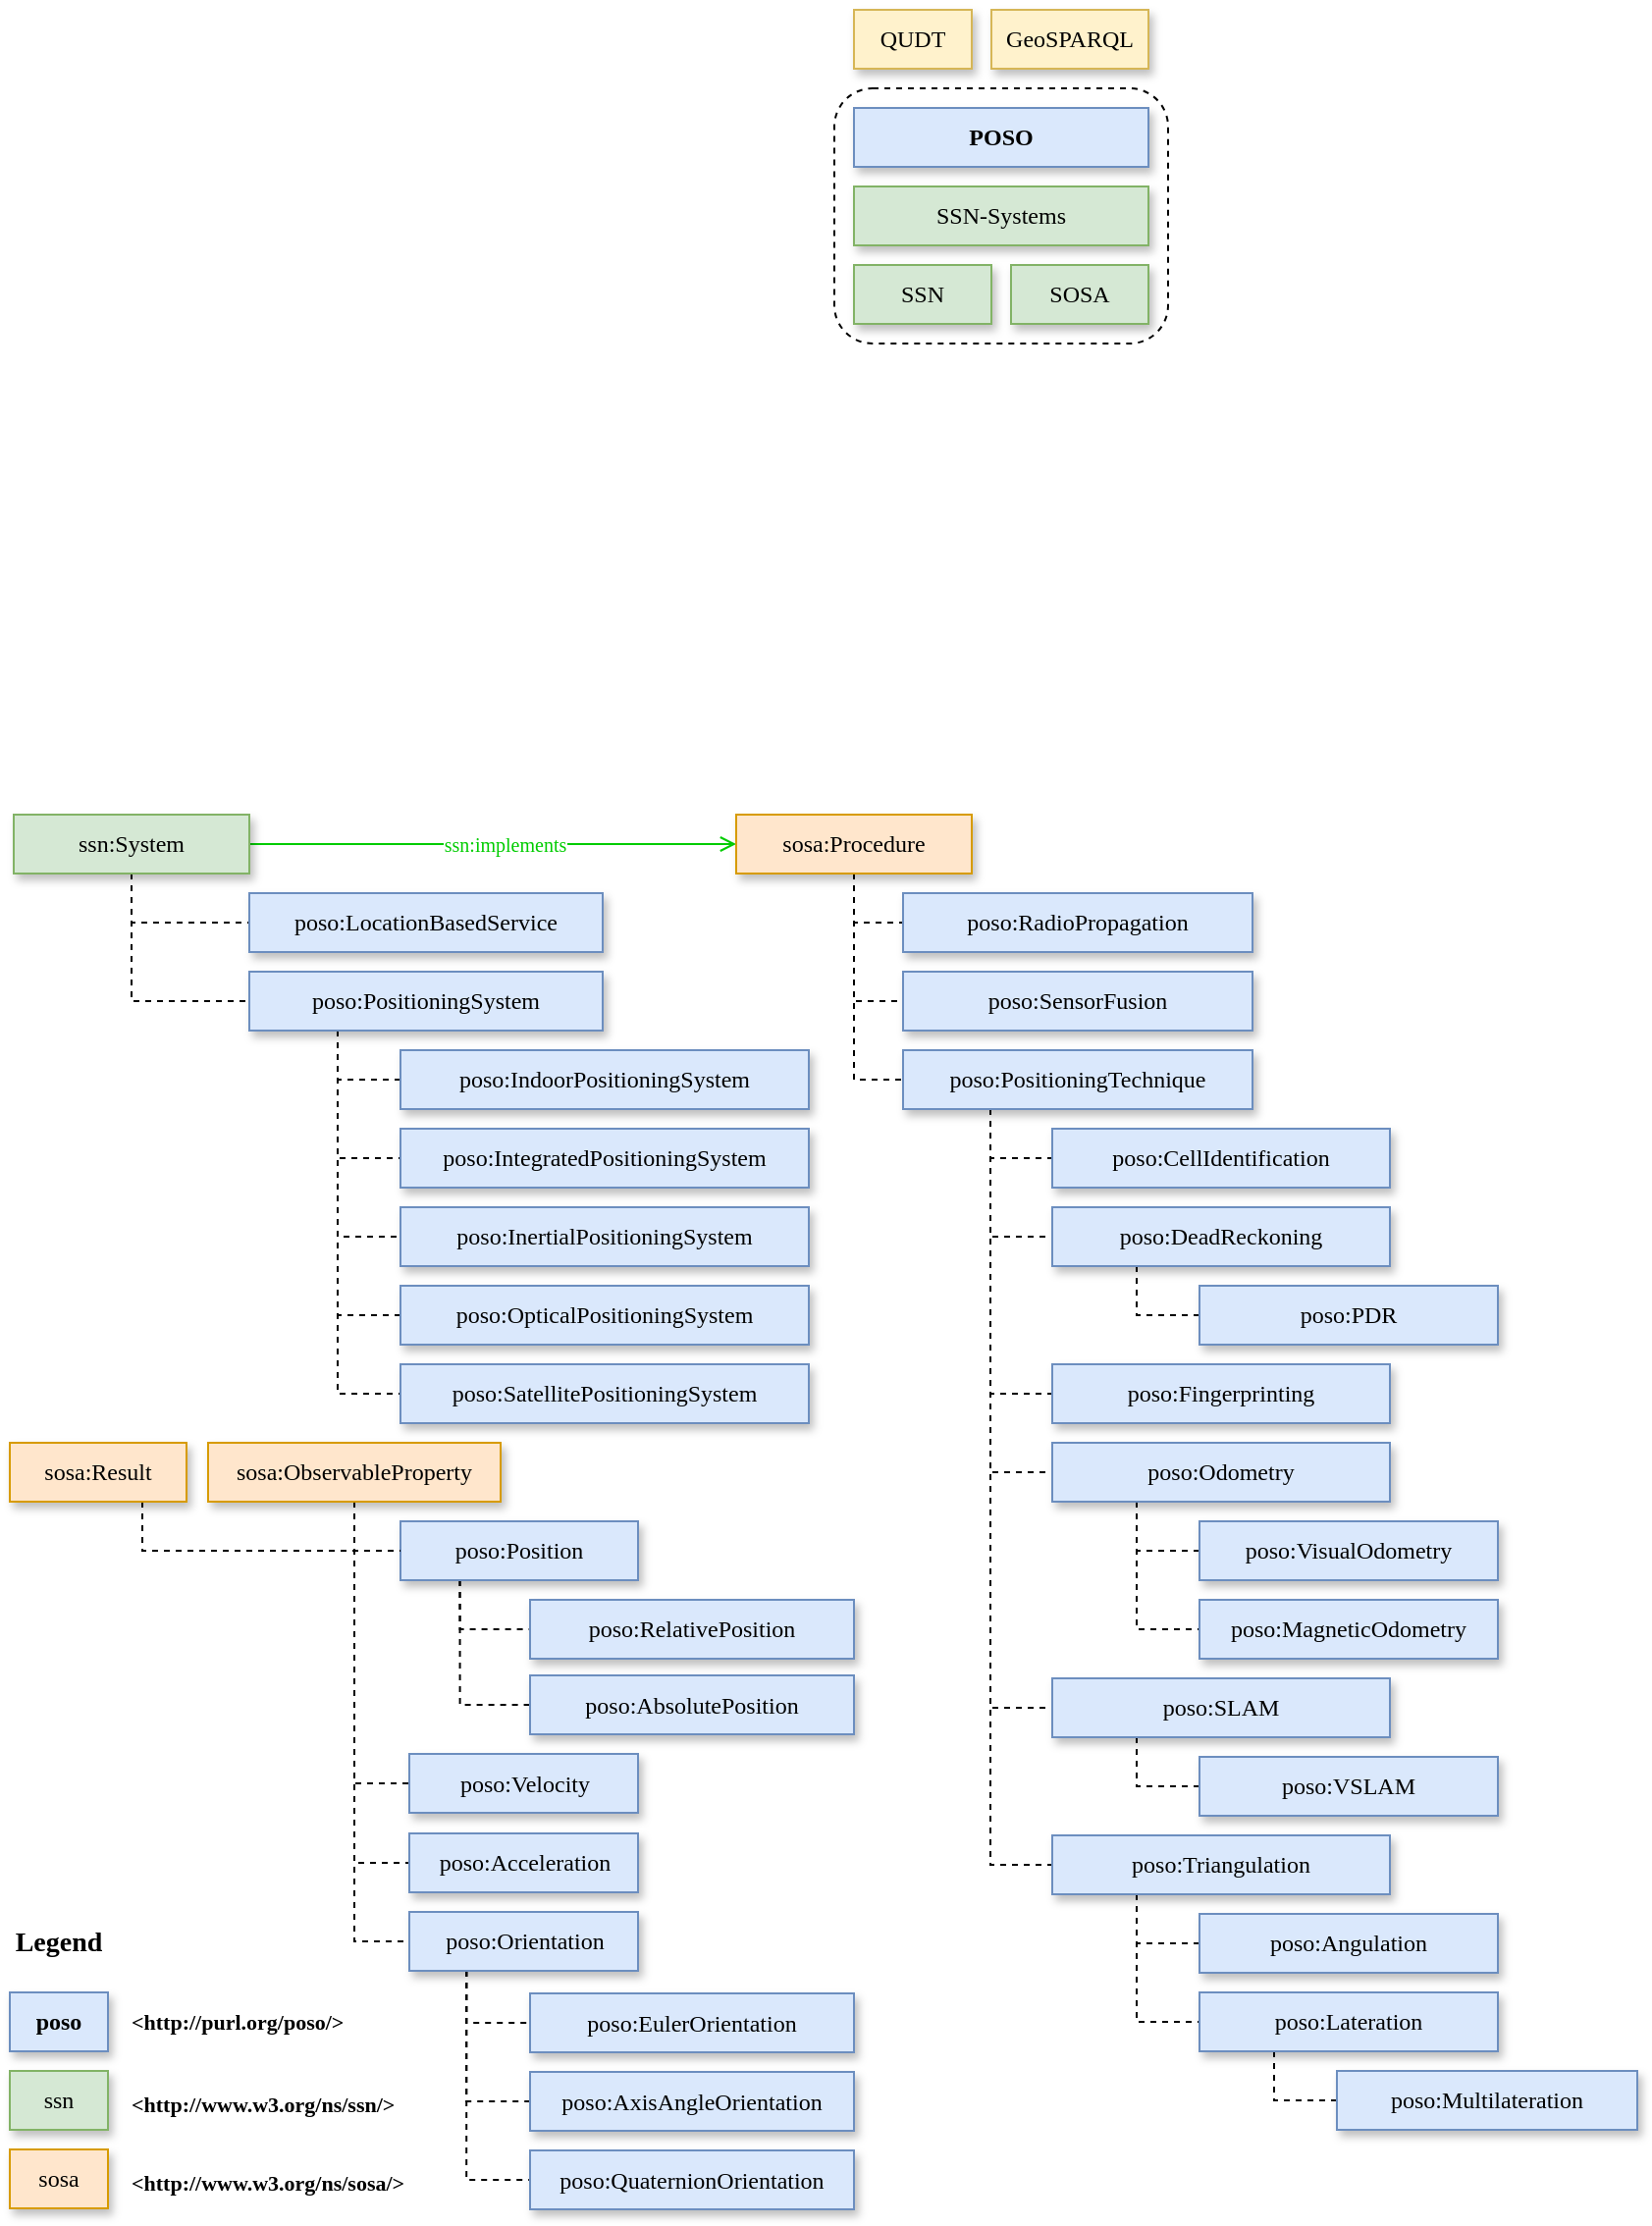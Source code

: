 <mxfile version="15.4.0" type="device" pages="6"><diagram id="WBDf4W-YzbEVmcjS1PEf" name="Page-1"><mxGraphModel dx="2383" dy="1366" grid="1" gridSize="10" guides="1" tooltips="1" connect="1" arrows="1" fold="1" page="1" pageScale="1" pageWidth="827" pageHeight="1169" math="0" shadow="0"><root><mxCell id="0"/><mxCell id="1" parent="0"/><mxCell id="CxUJQycLsVEaRk-mWW8W-1" value="&lt;b&gt;POSO&lt;/b&gt;" style="rounded=0;whiteSpace=wrap;html=1;fillColor=#dae8fc;strokeColor=#6c8ebf;shadow=1;fontFamily=Inconsolata;fontSource=https%3A%2F%2Ffonts.googleapis.com%2Fcss%3Ffamily%3DInconsolata;" parent="1" vertex="1"><mxGeometry x="180" y="400" width="150" height="30" as="geometry"/></mxCell><mxCell id="CxUJQycLsVEaRk-mWW8W-2" value="&lt;span style=&quot;font-weight: normal&quot;&gt;SSN&lt;/span&gt;" style="rounded=0;whiteSpace=wrap;html=1;fillColor=#d5e8d4;strokeColor=#82b366;shadow=1;fontStyle=1;fontFamily=Inconsolata;fontSource=https%3A%2F%2Ffonts.googleapis.com%2Fcss%3Ffamily%3DInconsolata;" parent="1" vertex="1"><mxGeometry x="180" y="480" width="70" height="30" as="geometry"/></mxCell><mxCell id="CxUJQycLsVEaRk-mWW8W-3" value="&lt;span style=&quot;font-weight: normal&quot;&gt;SOSA&lt;/span&gt;" style="rounded=0;whiteSpace=wrap;html=1;fillColor=#d5e8d4;strokeColor=#82b366;shadow=1;fontStyle=1;fontFamily=Inconsolata;fontSource=https%3A%2F%2Ffonts.googleapis.com%2Fcss%3Ffamily%3DInconsolata;" parent="1" vertex="1"><mxGeometry x="260" y="480" width="70" height="30" as="geometry"/></mxCell><mxCell id="CxUJQycLsVEaRk-mWW8W-4" value="&lt;span style=&quot;font-weight: normal&quot;&gt;QUDT&lt;/span&gt;" style="rounded=0;whiteSpace=wrap;html=1;fillColor=#fff2cc;strokeColor=#d6b656;shadow=1;fontStyle=1;fontFamily=Inconsolata;fontSource=https%3A%2F%2Ffonts.googleapis.com%2Fcss%3Ffamily%3DInconsolata;" parent="1" vertex="1"><mxGeometry x="180" y="350" width="60" height="30" as="geometry"/></mxCell><mxCell id="CxUJQycLsVEaRk-mWW8W-5" value="" style="rounded=1;whiteSpace=wrap;html=1;shadow=0;fillColor=none;dashed=1;strokeWidth=1;fontFamily=Inconsolata;fontSource=https%3A%2F%2Ffonts.googleapis.com%2Fcss%3Ffamily%3DInconsolata;" parent="1" vertex="1"><mxGeometry x="170" y="390" width="170" height="130" as="geometry"/></mxCell><mxCell id="CxUJQycLsVEaRk-mWW8W-7" value="&lt;span style=&quot;font-weight: normal&quot;&gt;GeoSPARQL&lt;/span&gt;" style="rounded=0;whiteSpace=wrap;html=1;fillColor=#fff2cc;strokeColor=#d6b656;shadow=1;fontStyle=1;fontFamily=Inconsolata;fontSource=https%3A%2F%2Ffonts.googleapis.com%2Fcss%3Ffamily%3DInconsolata;" parent="1" vertex="1"><mxGeometry x="250" y="350" width="80" height="30" as="geometry"/></mxCell><mxCell id="DTHkuEgg_fsKQuQ8hFao-2" value="&lt;span style=&quot;font-weight: normal&quot;&gt;SSN-Systems&lt;/span&gt;" style="rounded=0;whiteSpace=wrap;html=1;fillColor=#d5e8d4;strokeColor=#82b366;shadow=1;fontStyle=1;fontFamily=Inconsolata;fontSource=https%3A%2F%2Ffonts.googleapis.com%2Fcss%3Ffamily%3DInconsolata;" parent="1" vertex="1"><mxGeometry x="180" y="440" width="150" height="30" as="geometry"/></mxCell><mxCell id="NIyMBEYnTe5YYxIRn8tK-74" style="edgeStyle=orthogonalEdgeStyle;rounded=0;orthogonalLoop=1;jettySize=auto;html=1;exitX=0.5;exitY=1;exitDx=0;exitDy=0;entryX=0;entryY=0.5;entryDx=0;entryDy=0;fontFamily=Inconsolata;fontSource=https%3A%2F%2Ffonts.googleapis.com%2Fcss%3Ffamily%3DInconsolata;endArrow=none;endFill=0;dashed=1;" parent="1" source="NIyMBEYnTe5YYxIRn8tK-1" target="NIyMBEYnTe5YYxIRn8tK-3" edge="1"><mxGeometry relative="1" as="geometry"/></mxCell><mxCell id="NIyMBEYnTe5YYxIRn8tK-75" style="edgeStyle=orthogonalEdgeStyle;rounded=0;orthogonalLoop=1;jettySize=auto;html=1;exitX=0.5;exitY=1;exitDx=0;exitDy=0;entryX=0;entryY=0.5;entryDx=0;entryDy=0;fontFamily=Inconsolata;fontSource=https%3A%2F%2Ffonts.googleapis.com%2Fcss%3Ffamily%3DInconsolata;endArrow=none;endFill=0;dashed=1;" parent="1" source="NIyMBEYnTe5YYxIRn8tK-1" target="NIyMBEYnTe5YYxIRn8tK-2" edge="1"><mxGeometry relative="1" as="geometry"/></mxCell><mxCell id="NIyMBEYnTe5YYxIRn8tK-76" style="edgeStyle=orthogonalEdgeStyle;rounded=0;orthogonalLoop=1;jettySize=auto;html=1;entryX=0;entryY=0.5;entryDx=0;entryDy=0;fontFamily=Inconsolata;strokeColor=#00CC00;fontSource=https%3A%2F%2Ffonts.googleapis.com%2Fcss%3Ffamily%3DInconsolata;endArrow=open;endFill=0;" parent="1" source="NIyMBEYnTe5YYxIRn8tK-1" target="NIyMBEYnTe5YYxIRn8tK-20" edge="1"><mxGeometry relative="1" as="geometry"><mxPoint x="110" y="775" as="targetPoint"/></mxGeometry></mxCell><mxCell id="4IMwNgFHCQIMyRnmJHXQ-2" value="ssn:implements" style="edgeLabel;html=1;align=center;verticalAlign=middle;resizable=0;points=[];fontSize=10;fontFamily=Inconsolata;fontColor=#00CC00;fontSource=https%3A%2F%2Ffonts.googleapis.com%2Fcss%3Ffamily%3DInconsolata;" parent="NIyMBEYnTe5YYxIRn8tK-76" vertex="1" connectable="0"><mxGeometry x="0.205" y="3" relative="1" as="geometry"><mxPoint x="-20" y="3" as="offset"/></mxGeometry></mxCell><mxCell id="NIyMBEYnTe5YYxIRn8tK-1" value="&lt;span style=&quot;font-weight: normal&quot;&gt;ssn:System&lt;/span&gt;" style="rounded=0;whiteSpace=wrap;html=1;fillColor=#d5e8d4;strokeColor=#82b366;shadow=1;fontStyle=1;fontFamily=Inconsolata;fontSource=https%3A%2F%2Ffonts.googleapis.com%2Fcss%3Ffamily%3DInconsolata;" parent="1" vertex="1"><mxGeometry x="-248" y="760" width="120" height="30" as="geometry"/></mxCell><mxCell id="NIyMBEYnTe5YYxIRn8tK-67" style="edgeStyle=orthogonalEdgeStyle;rounded=0;orthogonalLoop=1;jettySize=auto;html=1;exitX=0.25;exitY=1;exitDx=0;exitDy=0;entryX=0;entryY=0.5;entryDx=0;entryDy=0;fontFamily=Inconsolata;fontSource=https%3A%2F%2Ffonts.googleapis.com%2Fcss%3Ffamily%3DInconsolata;endArrow=none;endFill=0;dashed=1;" parent="1" source="NIyMBEYnTe5YYxIRn8tK-2" target="NIyMBEYnTe5YYxIRn8tK-4" edge="1"><mxGeometry relative="1" as="geometry"/></mxCell><mxCell id="NIyMBEYnTe5YYxIRn8tK-68" style="edgeStyle=orthogonalEdgeStyle;rounded=0;orthogonalLoop=1;jettySize=auto;html=1;exitX=0.25;exitY=1;exitDx=0;exitDy=0;entryX=0;entryY=0.5;entryDx=0;entryDy=0;fontFamily=Inconsolata;fontSource=https%3A%2F%2Ffonts.googleapis.com%2Fcss%3Ffamily%3DInconsolata;endArrow=none;endFill=0;dashed=1;" parent="1" source="NIyMBEYnTe5YYxIRn8tK-2" target="NIyMBEYnTe5YYxIRn8tK-5" edge="1"><mxGeometry relative="1" as="geometry"/></mxCell><mxCell id="NIyMBEYnTe5YYxIRn8tK-69" style="edgeStyle=orthogonalEdgeStyle;rounded=0;orthogonalLoop=1;jettySize=auto;html=1;exitX=0.25;exitY=1;exitDx=0;exitDy=0;entryX=0;entryY=0.5;entryDx=0;entryDy=0;fontFamily=Inconsolata;fontSource=https%3A%2F%2Ffonts.googleapis.com%2Fcss%3Ffamily%3DInconsolata;endArrow=none;endFill=0;dashed=1;" parent="1" source="NIyMBEYnTe5YYxIRn8tK-2" target="NIyMBEYnTe5YYxIRn8tK-6" edge="1"><mxGeometry relative="1" as="geometry"/></mxCell><mxCell id="NIyMBEYnTe5YYxIRn8tK-70" style="edgeStyle=orthogonalEdgeStyle;rounded=0;orthogonalLoop=1;jettySize=auto;html=1;exitX=0.25;exitY=1;exitDx=0;exitDy=0;entryX=0;entryY=0.5;entryDx=0;entryDy=0;fontFamily=Inconsolata;fontSource=https%3A%2F%2Ffonts.googleapis.com%2Fcss%3Ffamily%3DInconsolata;endArrow=none;endFill=0;dashed=1;" parent="1" source="NIyMBEYnTe5YYxIRn8tK-2" target="NIyMBEYnTe5YYxIRn8tK-7" edge="1"><mxGeometry relative="1" as="geometry"/></mxCell><mxCell id="NIyMBEYnTe5YYxIRn8tK-71" style="edgeStyle=orthogonalEdgeStyle;rounded=0;orthogonalLoop=1;jettySize=auto;html=1;exitX=0.25;exitY=1;exitDx=0;exitDy=0;entryX=0;entryY=0.5;entryDx=0;entryDy=0;fontFamily=Inconsolata;fontSource=https%3A%2F%2Ffonts.googleapis.com%2Fcss%3Ffamily%3DInconsolata;endArrow=none;endFill=0;dashed=1;" parent="1" source="NIyMBEYnTe5YYxIRn8tK-2" target="NIyMBEYnTe5YYxIRn8tK-8" edge="1"><mxGeometry relative="1" as="geometry"/></mxCell><mxCell id="NIyMBEYnTe5YYxIRn8tK-2" value="&lt;span style=&quot;font-weight: normal&quot;&gt;poso:PositioningSystem&lt;/span&gt;" style="rounded=0;whiteSpace=wrap;html=1;fillColor=#dae8fc;strokeColor=#6c8ebf;shadow=1;fontStyle=1;fontFamily=Inconsolata;fontSource=https%3A%2F%2Ffonts.googleapis.com%2Fcss%3Ffamily%3DInconsolata;" parent="1" vertex="1"><mxGeometry x="-128" y="840" width="180" height="30" as="geometry"/></mxCell><mxCell id="NIyMBEYnTe5YYxIRn8tK-3" value="&lt;span style=&quot;font-weight: normal&quot;&gt;poso:LocationBasedService&lt;/span&gt;" style="rounded=0;whiteSpace=wrap;html=1;fillColor=#dae8fc;strokeColor=#6c8ebf;shadow=1;fontStyle=1;fontFamily=Inconsolata;fontSource=https%3A%2F%2Ffonts.googleapis.com%2Fcss%3Ffamily%3DInconsolata;" parent="1" vertex="1"><mxGeometry x="-128" y="800" width="180" height="30" as="geometry"/></mxCell><mxCell id="NIyMBEYnTe5YYxIRn8tK-4" value="&lt;span style=&quot;font-weight: normal&quot;&gt;poso:IndoorPositioningSystem&lt;/span&gt;" style="rounded=0;whiteSpace=wrap;html=1;fillColor=#dae8fc;strokeColor=#6c8ebf;shadow=1;fontStyle=1;fontFamily=Inconsolata;fontSource=https%3A%2F%2Ffonts.googleapis.com%2Fcss%3Ffamily%3DInconsolata;" parent="1" vertex="1"><mxGeometry x="-51" y="880" width="208" height="30" as="geometry"/></mxCell><mxCell id="NIyMBEYnTe5YYxIRn8tK-5" value="&lt;span style=&quot;font-weight: normal&quot;&gt;poso:IntegratedPositioningSystem&lt;/span&gt;" style="rounded=0;whiteSpace=wrap;html=1;fillColor=#dae8fc;strokeColor=#6c8ebf;shadow=1;fontStyle=1;fontFamily=Inconsolata;fontSource=https%3A%2F%2Ffonts.googleapis.com%2Fcss%3Ffamily%3DInconsolata;" parent="1" vertex="1"><mxGeometry x="-51" y="920" width="208" height="30" as="geometry"/></mxCell><mxCell id="NIyMBEYnTe5YYxIRn8tK-6" value="&lt;span style=&quot;font-weight: normal&quot;&gt;poso:InertialPositioningSystem&lt;/span&gt;" style="rounded=0;whiteSpace=wrap;html=1;fillColor=#dae8fc;strokeColor=#6c8ebf;shadow=1;fontStyle=1;fontFamily=Inconsolata;fontSource=https%3A%2F%2Ffonts.googleapis.com%2Fcss%3Ffamily%3DInconsolata;" parent="1" vertex="1"><mxGeometry x="-51" y="960" width="208" height="30" as="geometry"/></mxCell><mxCell id="NIyMBEYnTe5YYxIRn8tK-7" value="&lt;span style=&quot;font-weight: normal&quot;&gt;poso:OpticalPositioningSystem&lt;/span&gt;" style="rounded=0;whiteSpace=wrap;html=1;fillColor=#dae8fc;strokeColor=#6c8ebf;shadow=1;fontStyle=1;fontFamily=Inconsolata;fontSource=https%3A%2F%2Ffonts.googleapis.com%2Fcss%3Ffamily%3DInconsolata;" parent="1" vertex="1"><mxGeometry x="-51" y="1000" width="208" height="30" as="geometry"/></mxCell><mxCell id="NIyMBEYnTe5YYxIRn8tK-8" value="&lt;span style=&quot;font-weight: normal&quot;&gt;poso:SatellitePositioningSystem&lt;/span&gt;" style="rounded=0;whiteSpace=wrap;html=1;fillColor=#dae8fc;strokeColor=#6c8ebf;shadow=1;fontStyle=1;fontFamily=Inconsolata;fontSource=https%3A%2F%2Ffonts.googleapis.com%2Fcss%3Ffamily%3DInconsolata;" parent="1" vertex="1"><mxGeometry x="-51" y="1040" width="208" height="30" as="geometry"/></mxCell><mxCell id="NIyMBEYnTe5YYxIRn8tK-49" style="edgeStyle=orthogonalEdgeStyle;rounded=0;orthogonalLoop=1;jettySize=auto;html=1;entryX=0;entryY=0.5;entryDx=0;entryDy=0;fontFamily=Inconsolata;fontSource=https%3A%2F%2Ffonts.googleapis.com%2Fcss%3Ffamily%3DInconsolata;endArrow=none;endFill=0;dashed=1;" parent="1" source="NIyMBEYnTe5YYxIRn8tK-20" target="NIyMBEYnTe5YYxIRn8tK-34" edge="1"><mxGeometry relative="1" as="geometry"/></mxCell><mxCell id="NIyMBEYnTe5YYxIRn8tK-50" style="edgeStyle=orthogonalEdgeStyle;rounded=0;orthogonalLoop=1;jettySize=auto;html=1;entryX=0;entryY=0.5;entryDx=0;entryDy=0;fontFamily=Inconsolata;fontSource=https%3A%2F%2Ffonts.googleapis.com%2Fcss%3Ffamily%3DInconsolata;endArrow=none;endFill=0;dashed=1;" parent="1" source="NIyMBEYnTe5YYxIRn8tK-20" target="NIyMBEYnTe5YYxIRn8tK-35" edge="1"><mxGeometry relative="1" as="geometry"/></mxCell><mxCell id="NIyMBEYnTe5YYxIRn8tK-51" style="edgeStyle=orthogonalEdgeStyle;rounded=0;orthogonalLoop=1;jettySize=auto;html=1;entryX=0;entryY=0.5;entryDx=0;entryDy=0;fontFamily=Inconsolata;fontSource=https%3A%2F%2Ffonts.googleapis.com%2Fcss%3Ffamily%3DInconsolata;endArrow=none;endFill=0;dashed=1;" parent="1" source="NIyMBEYnTe5YYxIRn8tK-20" target="NIyMBEYnTe5YYxIRn8tK-36" edge="1"><mxGeometry relative="1" as="geometry"/></mxCell><mxCell id="NIyMBEYnTe5YYxIRn8tK-20" value="&lt;span style=&quot;font-weight: normal&quot;&gt;sosa:Procedure&lt;/span&gt;" style="rounded=0;whiteSpace=wrap;html=1;fillColor=#ffe6cc;strokeColor=#d79b00;shadow=1;fontStyle=1;fontFamily=Inconsolata;fontSource=https%3A%2F%2Ffonts.googleapis.com%2Fcss%3Ffamily%3DInconsolata;" parent="1" vertex="1"><mxGeometry x="120" y="760" width="120" height="30" as="geometry"/></mxCell><mxCell id="NIyMBEYnTe5YYxIRn8tK-34" value="&lt;span style=&quot;font-weight: 400&quot;&gt;poso:RadioPropagation&lt;/span&gt;" style="rounded=0;whiteSpace=wrap;html=1;fillColor=#dae8fc;strokeColor=#6c8ebf;shadow=1;fontStyle=1;fontFamily=Inconsolata;fontSource=https%3A%2F%2Ffonts.googleapis.com%2Fcss%3Ffamily%3DInconsolata;" parent="1" vertex="1"><mxGeometry x="205" y="800" width="178" height="30" as="geometry"/></mxCell><mxCell id="NIyMBEYnTe5YYxIRn8tK-35" value="&lt;span style=&quot;font-weight: normal&quot;&gt;poso:SensorFusion&lt;/span&gt;" style="rounded=0;whiteSpace=wrap;html=1;fillColor=#dae8fc;strokeColor=#6c8ebf;shadow=1;fontStyle=1;fontFamily=Inconsolata;fontSource=https%3A%2F%2Ffonts.googleapis.com%2Fcss%3Ffamily%3DInconsolata;" parent="1" vertex="1"><mxGeometry x="205" y="840" width="178" height="30" as="geometry"/></mxCell><mxCell id="5AD46AYhR-1iyjb1Z3nz-1" style="edgeStyle=orthogonalEdgeStyle;rounded=0;orthogonalLoop=1;jettySize=auto;html=1;exitX=0.25;exitY=1;exitDx=0;exitDy=0;entryX=0;entryY=0.5;entryDx=0;entryDy=0;fontFamily=Inconsolata;fontSource=https%3A%2F%2Ffonts.googleapis.com%2Fcss%3Ffamily%3DInconsolata;endArrow=none;endFill=0;dashed=1;" parent="1" source="NIyMBEYnTe5YYxIRn8tK-36" target="NIyMBEYnTe5YYxIRn8tK-37" edge="1"><mxGeometry relative="1" as="geometry"/></mxCell><mxCell id="5AD46AYhR-1iyjb1Z3nz-2" style="edgeStyle=orthogonalEdgeStyle;rounded=0;orthogonalLoop=1;jettySize=auto;html=1;exitX=0.25;exitY=1;exitDx=0;exitDy=0;entryX=0;entryY=0.5;entryDx=0;entryDy=0;fontFamily=Inconsolata;fontSource=https%3A%2F%2Ffonts.googleapis.com%2Fcss%3Ffamily%3DInconsolata;endArrow=none;endFill=0;dashed=1;" parent="1" source="NIyMBEYnTe5YYxIRn8tK-36" target="NIyMBEYnTe5YYxIRn8tK-38" edge="1"><mxGeometry relative="1" as="geometry"/></mxCell><mxCell id="5AD46AYhR-1iyjb1Z3nz-3" style="edgeStyle=orthogonalEdgeStyle;rounded=0;orthogonalLoop=1;jettySize=auto;html=1;exitX=0.25;exitY=1;exitDx=0;exitDy=0;entryX=0;entryY=0.5;entryDx=0;entryDy=0;fontFamily=Inconsolata;fontSource=https%3A%2F%2Ffonts.googleapis.com%2Fcss%3Ffamily%3DInconsolata;endArrow=none;endFill=0;dashed=1;" parent="1" source="NIyMBEYnTe5YYxIRn8tK-36" target="NIyMBEYnTe5YYxIRn8tK-39" edge="1"><mxGeometry relative="1" as="geometry"/></mxCell><mxCell id="5AD46AYhR-1iyjb1Z3nz-4" style="edgeStyle=orthogonalEdgeStyle;rounded=0;orthogonalLoop=1;jettySize=auto;html=1;exitX=0.25;exitY=1;exitDx=0;exitDy=0;entryX=0;entryY=0.5;entryDx=0;entryDy=0;fontFamily=Inconsolata;fontSource=https%3A%2F%2Ffonts.googleapis.com%2Fcss%3Ffamily%3DInconsolata;endArrow=none;endFill=0;dashed=1;" parent="1" source="NIyMBEYnTe5YYxIRn8tK-36" target="NIyMBEYnTe5YYxIRn8tK-40" edge="1"><mxGeometry relative="1" as="geometry"/></mxCell><mxCell id="5AD46AYhR-1iyjb1Z3nz-5" style="edgeStyle=orthogonalEdgeStyle;rounded=0;orthogonalLoop=1;jettySize=auto;html=1;exitX=0.25;exitY=1;exitDx=0;exitDy=0;entryX=0;entryY=0.5;entryDx=0;entryDy=0;fontFamily=Inconsolata;fontSource=https%3A%2F%2Ffonts.googleapis.com%2Fcss%3Ffamily%3DInconsolata;endArrow=none;endFill=0;dashed=1;" parent="1" source="NIyMBEYnTe5YYxIRn8tK-36" target="NIyMBEYnTe5YYxIRn8tK-41" edge="1"><mxGeometry relative="1" as="geometry"/></mxCell><mxCell id="5AD46AYhR-1iyjb1Z3nz-6" style="edgeStyle=orthogonalEdgeStyle;rounded=0;orthogonalLoop=1;jettySize=auto;html=1;exitX=0.25;exitY=1;exitDx=0;exitDy=0;entryX=0;entryY=0.5;entryDx=0;entryDy=0;fontFamily=Inconsolata;fontSource=https%3A%2F%2Ffonts.googleapis.com%2Fcss%3Ffamily%3DInconsolata;endArrow=none;endFill=0;dashed=1;" parent="1" source="NIyMBEYnTe5YYxIRn8tK-36" target="NIyMBEYnTe5YYxIRn8tK-42" edge="1"><mxGeometry relative="1" as="geometry"/></mxCell><mxCell id="NIyMBEYnTe5YYxIRn8tK-36" value="&lt;span style=&quot;font-weight: normal&quot;&gt;poso:PositioningTechnique&lt;/span&gt;" style="rounded=0;whiteSpace=wrap;html=1;fillColor=#dae8fc;strokeColor=#6c8ebf;shadow=1;fontStyle=1;fontFamily=Inconsolata;fontSource=https%3A%2F%2Ffonts.googleapis.com%2Fcss%3Ffamily%3DInconsolata;" parent="1" vertex="1"><mxGeometry x="205" y="880" width="178" height="30" as="geometry"/></mxCell><mxCell id="NIyMBEYnTe5YYxIRn8tK-37" value="&lt;span style=&quot;font-weight: normal&quot;&gt;poso:CellIdentification&lt;/span&gt;" style="rounded=0;whiteSpace=wrap;html=1;fillColor=#dae8fc;strokeColor=#6c8ebf;shadow=1;fontStyle=1;fontFamily=Inconsolata;fontSource=https%3A%2F%2Ffonts.googleapis.com%2Fcss%3Ffamily%3DInconsolata;" parent="1" vertex="1"><mxGeometry x="281" y="920" width="172" height="30" as="geometry"/></mxCell><mxCell id="NIyMBEYnTe5YYxIRn8tK-59" style="edgeStyle=orthogonalEdgeStyle;rounded=0;orthogonalLoop=1;jettySize=auto;html=1;exitX=0.25;exitY=1;exitDx=0;exitDy=0;entryX=0;entryY=0.5;entryDx=0;entryDy=0;fontFamily=Inconsolata;fontSource=https%3A%2F%2Ffonts.googleapis.com%2Fcss%3Ffamily%3DInconsolata;endArrow=none;endFill=0;dashed=1;" parent="1" source="NIyMBEYnTe5YYxIRn8tK-38" target="NIyMBEYnTe5YYxIRn8tK-58" edge="1"><mxGeometry relative="1" as="geometry"/></mxCell><mxCell id="NIyMBEYnTe5YYxIRn8tK-38" value="&lt;span style=&quot;font-weight: normal&quot;&gt;poso:DeadReckoning&lt;br&gt;&lt;/span&gt;" style="rounded=0;whiteSpace=wrap;html=1;fillColor=#dae8fc;strokeColor=#6c8ebf;shadow=1;fontStyle=1;fontFamily=Inconsolata;fontSource=https%3A%2F%2Ffonts.googleapis.com%2Fcss%3Ffamily%3DInconsolata;" parent="1" vertex="1"><mxGeometry x="281" y="960" width="172" height="30" as="geometry"/></mxCell><mxCell id="NIyMBEYnTe5YYxIRn8tK-39" value="&lt;span style=&quot;font-weight: normal&quot;&gt;poso:Fingerprinting&lt;br&gt;&lt;/span&gt;" style="rounded=0;whiteSpace=wrap;html=1;fillColor=#dae8fc;strokeColor=#6c8ebf;shadow=1;fontStyle=1;fontFamily=Inconsolata;fontSource=https%3A%2F%2Ffonts.googleapis.com%2Fcss%3Ffamily%3DInconsolata;" parent="1" vertex="1"><mxGeometry x="281" y="1040" width="172" height="30" as="geometry"/></mxCell><mxCell id="NIyMBEYnTe5YYxIRn8tK-60" style="edgeStyle=orthogonalEdgeStyle;rounded=0;orthogonalLoop=1;jettySize=auto;html=1;exitX=0.25;exitY=1;exitDx=0;exitDy=0;entryX=0;entryY=0.5;entryDx=0;entryDy=0;fontFamily=Inconsolata;fontSource=https%3A%2F%2Ffonts.googleapis.com%2Fcss%3Ffamily%3DInconsolata;endArrow=none;endFill=0;dashed=1;" parent="1" source="NIyMBEYnTe5YYxIRn8tK-40" target="NIyMBEYnTe5YYxIRn8tK-43" edge="1"><mxGeometry relative="1" as="geometry"/></mxCell><mxCell id="NIyMBEYnTe5YYxIRn8tK-61" style="edgeStyle=orthogonalEdgeStyle;rounded=0;orthogonalLoop=1;jettySize=auto;html=1;exitX=0.25;exitY=1;exitDx=0;exitDy=0;entryX=0;entryY=0.5;entryDx=0;entryDy=0;fontFamily=Inconsolata;fontSource=https%3A%2F%2Ffonts.googleapis.com%2Fcss%3Ffamily%3DInconsolata;endArrow=none;endFill=0;dashed=1;" parent="1" source="NIyMBEYnTe5YYxIRn8tK-40" target="NIyMBEYnTe5YYxIRn8tK-44" edge="1"><mxGeometry relative="1" as="geometry"/></mxCell><mxCell id="NIyMBEYnTe5YYxIRn8tK-40" value="&lt;span style=&quot;font-weight: normal&quot;&gt;poso:Odometry&lt;br&gt;&lt;/span&gt;" style="rounded=0;whiteSpace=wrap;html=1;fillColor=#dae8fc;strokeColor=#6c8ebf;shadow=1;fontStyle=1;fontFamily=Inconsolata;fontSource=https%3A%2F%2Ffonts.googleapis.com%2Fcss%3Ffamily%3DInconsolata;" parent="1" vertex="1"><mxGeometry x="281" y="1080" width="172" height="30" as="geometry"/></mxCell><mxCell id="NIyMBEYnTe5YYxIRn8tK-62" style="edgeStyle=orthogonalEdgeStyle;rounded=0;orthogonalLoop=1;jettySize=auto;html=1;exitX=0.25;exitY=1;exitDx=0;exitDy=0;entryX=0;entryY=0.5;entryDx=0;entryDy=0;fontFamily=Inconsolata;fontSource=https%3A%2F%2Ffonts.googleapis.com%2Fcss%3Ffamily%3DInconsolata;endArrow=none;endFill=0;dashed=1;" parent="1" source="NIyMBEYnTe5YYxIRn8tK-41" target="NIyMBEYnTe5YYxIRn8tK-45" edge="1"><mxGeometry relative="1" as="geometry"/></mxCell><mxCell id="NIyMBEYnTe5YYxIRn8tK-41" value="&lt;span style=&quot;font-weight: normal&quot;&gt;poso:SLAM&lt;br&gt;&lt;/span&gt;" style="rounded=0;whiteSpace=wrap;html=1;fillColor=#dae8fc;strokeColor=#6c8ebf;shadow=1;fontStyle=1;fontFamily=Inconsolata;fontSource=https%3A%2F%2Ffonts.googleapis.com%2Fcss%3Ffamily%3DInconsolata;" parent="1" vertex="1"><mxGeometry x="281" y="1200" width="172" height="30" as="geometry"/></mxCell><mxCell id="NIyMBEYnTe5YYxIRn8tK-63" style="edgeStyle=orthogonalEdgeStyle;rounded=0;orthogonalLoop=1;jettySize=auto;html=1;exitX=0.25;exitY=1;exitDx=0;exitDy=0;entryX=0;entryY=0.5;entryDx=0;entryDy=0;fontFamily=Inconsolata;fontSource=https%3A%2F%2Ffonts.googleapis.com%2Fcss%3Ffamily%3DInconsolata;endArrow=none;endFill=0;dashed=1;" parent="1" source="NIyMBEYnTe5YYxIRn8tK-42" target="NIyMBEYnTe5YYxIRn8tK-46" edge="1"><mxGeometry relative="1" as="geometry"/></mxCell><mxCell id="NIyMBEYnTe5YYxIRn8tK-64" style="edgeStyle=orthogonalEdgeStyle;rounded=0;orthogonalLoop=1;jettySize=auto;html=1;exitX=0.25;exitY=1;exitDx=0;exitDy=0;entryX=0;entryY=0.5;entryDx=0;entryDy=0;fontFamily=Inconsolata;fontSource=https%3A%2F%2Ffonts.googleapis.com%2Fcss%3Ffamily%3DInconsolata;endArrow=none;endFill=0;dashed=1;" parent="1" source="NIyMBEYnTe5YYxIRn8tK-42" target="NIyMBEYnTe5YYxIRn8tK-47" edge="1"><mxGeometry relative="1" as="geometry"/></mxCell><mxCell id="NIyMBEYnTe5YYxIRn8tK-42" value="&lt;span style=&quot;font-weight: normal&quot;&gt;poso:Triangulation&lt;br&gt;&lt;/span&gt;" style="rounded=0;whiteSpace=wrap;html=1;fillColor=#dae8fc;strokeColor=#6c8ebf;shadow=1;fontStyle=1;fontFamily=Inconsolata;fontSource=https%3A%2F%2Ffonts.googleapis.com%2Fcss%3Ffamily%3DInconsolata;" parent="1" vertex="1"><mxGeometry x="281" y="1280" width="172" height="30" as="geometry"/></mxCell><mxCell id="NIyMBEYnTe5YYxIRn8tK-43" value="&lt;span style=&quot;font-weight: normal&quot;&gt;poso:VisualOdometry&lt;br&gt;&lt;/span&gt;" style="rounded=0;whiteSpace=wrap;html=1;fillColor=#dae8fc;strokeColor=#6c8ebf;shadow=1;fontStyle=1;fontFamily=Inconsolata;fontSource=https%3A%2F%2Ffonts.googleapis.com%2Fcss%3Ffamily%3DInconsolata;" parent="1" vertex="1"><mxGeometry x="356" y="1120" width="152" height="30" as="geometry"/></mxCell><mxCell id="NIyMBEYnTe5YYxIRn8tK-44" value="&lt;span style=&quot;font-weight: normal&quot;&gt;poso:MagneticOdometry&lt;br&gt;&lt;/span&gt;" style="rounded=0;whiteSpace=wrap;html=1;fillColor=#dae8fc;strokeColor=#6c8ebf;shadow=1;fontStyle=1;fontFamily=Inconsolata;fontSource=https%3A%2F%2Ffonts.googleapis.com%2Fcss%3Ffamily%3DInconsolata;" parent="1" vertex="1"><mxGeometry x="356" y="1160" width="152" height="30" as="geometry"/></mxCell><mxCell id="NIyMBEYnTe5YYxIRn8tK-45" value="&lt;span style=&quot;font-weight: normal&quot;&gt;poso:VSLAM&lt;br&gt;&lt;/span&gt;" style="rounded=0;whiteSpace=wrap;html=1;fillColor=#dae8fc;strokeColor=#6c8ebf;shadow=1;fontStyle=1;fontFamily=Inconsolata;fontSource=https%3A%2F%2Ffonts.googleapis.com%2Fcss%3Ffamily%3DInconsolata;" parent="1" vertex="1"><mxGeometry x="356" y="1240" width="152" height="30" as="geometry"/></mxCell><mxCell id="NIyMBEYnTe5YYxIRn8tK-46" value="&lt;span style=&quot;font-weight: normal&quot;&gt;poso:Angulation&lt;br&gt;&lt;/span&gt;" style="rounded=0;whiteSpace=wrap;html=1;fillColor=#dae8fc;strokeColor=#6c8ebf;shadow=1;fontStyle=1;fontFamily=Inconsolata;fontSource=https%3A%2F%2Ffonts.googleapis.com%2Fcss%3Ffamily%3DInconsolata;" parent="1" vertex="1"><mxGeometry x="356" y="1320" width="152" height="30" as="geometry"/></mxCell><mxCell id="TfB64g8CCMbGwqAUQoad-23" style="edgeStyle=orthogonalEdgeStyle;rounded=0;orthogonalLoop=1;jettySize=auto;html=1;exitX=0.25;exitY=1;exitDx=0;exitDy=0;entryX=0;entryY=0.5;entryDx=0;entryDy=0;dashed=1;fontFamily=Inconsolata;fontSource=https%3A%2F%2Ffonts.googleapis.com%2Fcss%3Ffamily%3DInconsolata;endArrow=none;endFill=0;" parent="1" source="NIyMBEYnTe5YYxIRn8tK-47" target="NIyMBEYnTe5YYxIRn8tK-48" edge="1"><mxGeometry relative="1" as="geometry"/></mxCell><mxCell id="NIyMBEYnTe5YYxIRn8tK-47" value="&lt;span style=&quot;font-weight: normal&quot;&gt;poso:Lateration&lt;br&gt;&lt;/span&gt;" style="rounded=0;whiteSpace=wrap;html=1;fillColor=#dae8fc;strokeColor=#6c8ebf;shadow=1;fontStyle=1;fontFamily=Inconsolata;fontSource=https%3A%2F%2Ffonts.googleapis.com%2Fcss%3Ffamily%3DInconsolata;" parent="1" vertex="1"><mxGeometry x="356" y="1360" width="152" height="30" as="geometry"/></mxCell><mxCell id="NIyMBEYnTe5YYxIRn8tK-48" value="&lt;span style=&quot;font-weight: normal&quot;&gt;poso:Multilateration&lt;br&gt;&lt;/span&gt;" style="rounded=0;whiteSpace=wrap;html=1;fillColor=#dae8fc;strokeColor=#6c8ebf;shadow=1;fontStyle=1;fontFamily=Inconsolata;fontSource=https%3A%2F%2Ffonts.googleapis.com%2Fcss%3Ffamily%3DInconsolata;" parent="1" vertex="1"><mxGeometry x="426" y="1400" width="153" height="30" as="geometry"/></mxCell><mxCell id="NIyMBEYnTe5YYxIRn8tK-58" value="&lt;span style=&quot;font-weight: normal&quot;&gt;poso:PDR&lt;br&gt;&lt;/span&gt;" style="rounded=0;whiteSpace=wrap;html=1;fillColor=#dae8fc;strokeColor=#6c8ebf;shadow=1;fontStyle=1;fontFamily=Inconsolata;fontSource=https%3A%2F%2Ffonts.googleapis.com%2Fcss%3Ffamily%3DInconsolata;" parent="1" vertex="1"><mxGeometry x="356" y="1000" width="152" height="30" as="geometry"/></mxCell><mxCell id="5AD46AYhR-1iyjb1Z3nz-25" style="edgeStyle=orthogonalEdgeStyle;rounded=0;orthogonalLoop=1;jettySize=auto;html=1;exitX=0.5;exitY=1;exitDx=0;exitDy=0;entryX=0;entryY=0.5;entryDx=0;entryDy=0;dashed=1;fontFamily=Inconsolata;fontSource=https%3A%2F%2Ffonts.googleapis.com%2Fcss%3Ffamily%3DInconsolata;endArrow=none;endFill=0;" parent="1" source="5AD46AYhR-1iyjb1Z3nz-7" target="5AD46AYhR-1iyjb1Z3nz-11" edge="1"><mxGeometry relative="1" as="geometry"/></mxCell><mxCell id="5AD46AYhR-1iyjb1Z3nz-26" style="edgeStyle=orthogonalEdgeStyle;rounded=0;orthogonalLoop=1;jettySize=auto;html=1;exitX=0.5;exitY=1;exitDx=0;exitDy=0;entryX=0;entryY=0.5;entryDx=0;entryDy=0;dashed=1;fontFamily=Inconsolata;fontSource=https%3A%2F%2Ffonts.googleapis.com%2Fcss%3Ffamily%3DInconsolata;endArrow=none;endFill=0;" parent="1" source="5AD46AYhR-1iyjb1Z3nz-7" target="5AD46AYhR-1iyjb1Z3nz-18" edge="1"><mxGeometry relative="1" as="geometry"/></mxCell><mxCell id="5AD46AYhR-1iyjb1Z3nz-27" style="edgeStyle=orthogonalEdgeStyle;rounded=0;orthogonalLoop=1;jettySize=auto;html=1;exitX=0.5;exitY=1;exitDx=0;exitDy=0;entryX=0;entryY=0.5;entryDx=0;entryDy=0;dashed=1;fontFamily=Inconsolata;fontSource=https%3A%2F%2Ffonts.googleapis.com%2Fcss%3Ffamily%3DInconsolata;endArrow=none;endFill=0;" parent="1" source="5AD46AYhR-1iyjb1Z3nz-7" target="5AD46AYhR-1iyjb1Z3nz-14" edge="1"><mxGeometry relative="1" as="geometry"/></mxCell><mxCell id="5AD46AYhR-1iyjb1Z3nz-7" value="&lt;span style=&quot;font-weight: normal&quot;&gt;sosa:ObservableProperty&lt;/span&gt;" style="rounded=0;whiteSpace=wrap;html=1;fillColor=#ffe6cc;strokeColor=#d79b00;shadow=1;fontStyle=1;fontFamily=Inconsolata;fontSource=https%3A%2F%2Ffonts.googleapis.com%2Fcss%3Ffamily%3DInconsolata;" parent="1" vertex="1"><mxGeometry x="-149" y="1080" width="149" height="30" as="geometry"/></mxCell><mxCell id="TfB64g8CCMbGwqAUQoad-1" style="edgeStyle=orthogonalEdgeStyle;rounded=0;orthogonalLoop=1;jettySize=auto;html=1;exitX=0.25;exitY=1;exitDx=0;exitDy=0;entryX=0;entryY=0.5;entryDx=0;entryDy=0;endArrow=none;endFill=0;dashed=1;fontFamily=Inconsolata;fontSource=https%3A%2F%2Ffonts.googleapis.com%2Fcss%3Ffamily%3DInconsolata;" parent="1" source="5AD46AYhR-1iyjb1Z3nz-8" target="5AD46AYhR-1iyjb1Z3nz-9" edge="1"><mxGeometry relative="1" as="geometry"/></mxCell><mxCell id="TfB64g8CCMbGwqAUQoad-2" style="edgeStyle=orthogonalEdgeStyle;rounded=0;orthogonalLoop=1;jettySize=auto;html=1;exitX=0.25;exitY=1;exitDx=0;exitDy=0;entryX=0;entryY=0.5;entryDx=0;entryDy=0;dashed=1;endArrow=none;endFill=0;fontFamily=Inconsolata;fontSource=https%3A%2F%2Ffonts.googleapis.com%2Fcss%3Ffamily%3DInconsolata;" parent="1" source="5AD46AYhR-1iyjb1Z3nz-8" target="5AD46AYhR-1iyjb1Z3nz-10" edge="1"><mxGeometry relative="1" as="geometry"/></mxCell><mxCell id="5AD46AYhR-1iyjb1Z3nz-8" value="&lt;span style=&quot;font-weight: 400&quot;&gt;poso:Position&lt;/span&gt;" style="rounded=0;whiteSpace=wrap;html=1;fillColor=#dae8fc;strokeColor=#6c8ebf;shadow=1;fontStyle=1;fontFamily=Inconsolata;fontSource=https%3A%2F%2Ffonts.googleapis.com%2Fcss%3Ffamily%3DInconsolata;" parent="1" vertex="1"><mxGeometry x="-51" y="1120" width="121" height="30" as="geometry"/></mxCell><mxCell id="5AD46AYhR-1iyjb1Z3nz-9" value="&lt;span style=&quot;font-weight: 400&quot;&gt;poso:RelativePosition&lt;/span&gt;" style="rounded=0;whiteSpace=wrap;html=1;fillColor=#dae8fc;strokeColor=#6c8ebf;shadow=1;fontStyle=1;fontFamily=Inconsolata;fontSource=https%3A%2F%2Ffonts.googleapis.com%2Fcss%3Ffamily%3DInconsolata;" parent="1" vertex="1"><mxGeometry x="15" y="1160" width="165" height="30" as="geometry"/></mxCell><mxCell id="5AD46AYhR-1iyjb1Z3nz-10" value="&lt;span style=&quot;font-weight: 400&quot;&gt;poso:AbsolutePosition&lt;/span&gt;" style="rounded=0;whiteSpace=wrap;html=1;fillColor=#dae8fc;strokeColor=#6c8ebf;shadow=1;fontStyle=1;fontFamily=Inconsolata;fontSource=https%3A%2F%2Ffonts.googleapis.com%2Fcss%3Ffamily%3DInconsolata;" parent="1" vertex="1"><mxGeometry x="15" y="1198.5" width="165" height="30" as="geometry"/></mxCell><mxCell id="5AD46AYhR-1iyjb1Z3nz-11" value="&lt;span style=&quot;font-weight: 400&quot;&gt;poso:Velocity&lt;/span&gt;" style="rounded=0;whiteSpace=wrap;html=1;fillColor=#dae8fc;strokeColor=#6c8ebf;shadow=1;fontStyle=1;fontFamily=Inconsolata;fontSource=https%3A%2F%2Ffonts.googleapis.com%2Fcss%3Ffamily%3DInconsolata;" parent="1" vertex="1"><mxGeometry x="-46.5" y="1238.5" width="116.5" height="30" as="geometry"/></mxCell><mxCell id="TfB64g8CCMbGwqAUQoad-8" style="edgeStyle=orthogonalEdgeStyle;rounded=0;orthogonalLoop=1;jettySize=auto;html=1;exitX=0.25;exitY=1;exitDx=0;exitDy=0;entryX=0;entryY=0.5;entryDx=0;entryDy=0;dashed=1;endArrow=none;endFill=0;fontFamily=Inconsolata;fontSource=https%3A%2F%2Ffonts.googleapis.com%2Fcss%3Ffamily%3DInconsolata;" parent="1" source="5AD46AYhR-1iyjb1Z3nz-14" target="5AD46AYhR-1iyjb1Z3nz-15" edge="1"><mxGeometry relative="1" as="geometry"/></mxCell><mxCell id="TfB64g8CCMbGwqAUQoad-9" style="edgeStyle=orthogonalEdgeStyle;rounded=0;orthogonalLoop=1;jettySize=auto;html=1;exitX=0.25;exitY=1;exitDx=0;exitDy=0;entryX=0;entryY=0.5;entryDx=0;entryDy=0;dashed=1;endArrow=none;endFill=0;fontFamily=Inconsolata;fontSource=https%3A%2F%2Ffonts.googleapis.com%2Fcss%3Ffamily%3DInconsolata;" parent="1" source="5AD46AYhR-1iyjb1Z3nz-14" target="5AD46AYhR-1iyjb1Z3nz-16" edge="1"><mxGeometry relative="1" as="geometry"/></mxCell><mxCell id="TfB64g8CCMbGwqAUQoad-10" style="edgeStyle=orthogonalEdgeStyle;rounded=0;orthogonalLoop=1;jettySize=auto;html=1;exitX=0.25;exitY=1;exitDx=0;exitDy=0;entryX=0;entryY=0.5;entryDx=0;entryDy=0;dashed=1;endArrow=none;endFill=0;fontFamily=Inconsolata;fontSource=https%3A%2F%2Ffonts.googleapis.com%2Fcss%3Ffamily%3DInconsolata;" parent="1" source="5AD46AYhR-1iyjb1Z3nz-14" target="5AD46AYhR-1iyjb1Z3nz-17" edge="1"><mxGeometry relative="1" as="geometry"/></mxCell><mxCell id="5AD46AYhR-1iyjb1Z3nz-14" value="&lt;span style=&quot;font-weight: 400&quot;&gt;poso:Orientation&lt;/span&gt;" style="rounded=0;whiteSpace=wrap;html=1;fillColor=#dae8fc;strokeColor=#6c8ebf;shadow=1;fontStyle=1;fontFamily=Inconsolata;fontSource=https%3A%2F%2Ffonts.googleapis.com%2Fcss%3Ffamily%3DInconsolata;" parent="1" vertex="1"><mxGeometry x="-46.5" y="1319" width="116.5" height="30" as="geometry"/></mxCell><mxCell id="5AD46AYhR-1iyjb1Z3nz-15" value="&lt;span style=&quot;font-weight: 400&quot;&gt;poso:EulerOrientation&lt;/span&gt;" style="rounded=0;whiteSpace=wrap;html=1;fillColor=#dae8fc;strokeColor=#6c8ebf;shadow=1;fontStyle=1;fontFamily=Inconsolata;fontSource=https%3A%2F%2Ffonts.googleapis.com%2Fcss%3Ffamily%3DInconsolata;" parent="1" vertex="1"><mxGeometry x="15" y="1360.5" width="165" height="30" as="geometry"/></mxCell><mxCell id="5AD46AYhR-1iyjb1Z3nz-16" value="&lt;span style=&quot;font-weight: 400&quot;&gt;poso:AxisAngleOrientation&lt;/span&gt;" style="rounded=0;whiteSpace=wrap;html=1;fillColor=#dae8fc;strokeColor=#6c8ebf;shadow=1;fontStyle=1;fontFamily=Inconsolata;fontSource=https%3A%2F%2Ffonts.googleapis.com%2Fcss%3Ffamily%3DInconsolata;" parent="1" vertex="1"><mxGeometry x="15" y="1400.5" width="165" height="30" as="geometry"/></mxCell><mxCell id="5AD46AYhR-1iyjb1Z3nz-17" value="&lt;span style=&quot;font-weight: 400&quot;&gt;poso:QuaternionOrientation&lt;/span&gt;" style="rounded=0;whiteSpace=wrap;html=1;fillColor=#dae8fc;strokeColor=#6c8ebf;shadow=1;fontStyle=1;fontFamily=Inconsolata;fontSource=https%3A%2F%2Ffonts.googleapis.com%2Fcss%3Ffamily%3DInconsolata;" parent="1" vertex="1"><mxGeometry x="15" y="1440.5" width="165" height="30" as="geometry"/></mxCell><mxCell id="5AD46AYhR-1iyjb1Z3nz-18" value="&lt;span style=&quot;font-weight: 400&quot;&gt;poso:Acceleration&lt;/span&gt;" style="rounded=0;whiteSpace=wrap;html=1;fillColor=#dae8fc;strokeColor=#6c8ebf;shadow=1;fontStyle=1;fontFamily=Inconsolata;fontSource=https%3A%2F%2Ffonts.googleapis.com%2Fcss%3Ffamily%3DInconsolata;" parent="1" vertex="1"><mxGeometry x="-46.5" y="1279" width="116.5" height="30" as="geometry"/></mxCell><mxCell id="5AD46AYhR-1iyjb1Z3nz-28" value="&lt;b&gt;poso&lt;/b&gt;" style="rounded=0;whiteSpace=wrap;html=1;fillColor=#dae8fc;strokeColor=#6c8ebf;shadow=1;fontFamily=Inconsolata;fontSource=https%3A%2F%2Ffonts.googleapis.com%2Fcss%3Ffamily%3DInconsolata;" parent="1" vertex="1"><mxGeometry x="-250" y="1360" width="50" height="30" as="geometry"/></mxCell><mxCell id="5AD46AYhR-1iyjb1Z3nz-29" value="&lt;span style=&quot;font-weight: normal&quot;&gt;ssn&lt;/span&gt;" style="rounded=0;whiteSpace=wrap;html=1;fillColor=#d5e8d4;strokeColor=#82b366;shadow=1;fontStyle=1;fontFamily=Inconsolata;fontSource=https%3A%2F%2Ffonts.googleapis.com%2Fcss%3Ffamily%3DInconsolata;" parent="1" vertex="1"><mxGeometry x="-250" y="1400" width="50" height="30" as="geometry"/></mxCell><mxCell id="5AD46AYhR-1iyjb1Z3nz-30" value="&lt;span style=&quot;font-weight: normal&quot;&gt;sosa&lt;/span&gt;" style="rounded=0;whiteSpace=wrap;html=1;fillColor=#ffe6cc;strokeColor=#d79b00;shadow=1;fontStyle=1;fontFamily=Inconsolata;fontSource=https%3A%2F%2Ffonts.googleapis.com%2Fcss%3Ffamily%3DInconsolata;" parent="1" vertex="1"><mxGeometry x="-250" y="1440" width="50" height="30" as="geometry"/></mxCell><mxCell id="5AD46AYhR-1iyjb1Z3nz-35" value="&lt;b style=&quot;font-size: 14px;&quot;&gt;Legend&lt;/b&gt;" style="text;html=1;strokeColor=none;fillColor=none;align=center;verticalAlign=middle;whiteSpace=wrap;rounded=0;fontFamily=Inconsolata;fontSource=https%3A%2F%2Ffonts.googleapis.com%2Fcss%3Ffamily%3DInconsolata;fontSize=14;" parent="1" vertex="1"><mxGeometry x="-250" y="1320" width="50" height="30" as="geometry"/></mxCell><mxCell id="5AD46AYhR-1iyjb1Z3nz-36" value="&lt;b style=&quot;font-size: 11px&quot;&gt;&amp;lt;http://purl.org/poso/&amp;gt;&lt;/b&gt;" style="text;html=1;strokeColor=none;fillColor=none;align=left;verticalAlign=middle;whiteSpace=wrap;rounded=0;fontFamily=Inconsolata;fontSource=https%3A%2F%2Ffonts.googleapis.com%2Fcss%3Ffamily%3DInconsolata;fontSize=11;" parent="1" vertex="1"><mxGeometry x="-190" y="1360" width="160" height="30" as="geometry"/></mxCell><mxCell id="5AD46AYhR-1iyjb1Z3nz-38" value="&lt;b style=&quot;font-size: 11px;&quot;&gt;&amp;lt;&lt;/b&gt;&lt;span style=&quot;font-size: 11px;&quot;&gt;&lt;b style=&quot;font-size: 11px;&quot;&gt;http://www.w3.org/ns/ssn/&amp;gt;&lt;/b&gt;&lt;/span&gt;" style="text;html=1;strokeColor=none;fillColor=none;align=left;verticalAlign=middle;whiteSpace=wrap;rounded=0;fontFamily=Inconsolata;fontSource=https%3A%2F%2Ffonts.googleapis.com%2Fcss%3Ffamily%3DInconsolata;fontSize=11;" parent="1" vertex="1"><mxGeometry x="-190" y="1401.5" width="160" height="30" as="geometry"/></mxCell><mxCell id="5AD46AYhR-1iyjb1Z3nz-39" value="&lt;b style=&quot;font-size: 11px;&quot;&gt;&amp;lt;&lt;/b&gt;&lt;span style=&quot;font-size: 11px;&quot;&gt;&lt;b style=&quot;font-size: 11px;&quot;&gt;http://www.w3.org/ns/sosa/&amp;gt;&lt;/b&gt;&lt;/span&gt;" style="text;html=1;strokeColor=none;fillColor=none;align=left;verticalAlign=middle;whiteSpace=wrap;rounded=0;fontFamily=Inconsolata;fontSource=https%3A%2F%2Ffonts.googleapis.com%2Fcss%3Ffamily%3DInconsolata;fontSize=11;" parent="1" vertex="1"><mxGeometry x="-190" y="1441.5" width="160" height="30" as="geometry"/></mxCell><mxCell id="TfB64g8CCMbGwqAUQoad-24" style="edgeStyle=orthogonalEdgeStyle;rounded=0;orthogonalLoop=1;jettySize=auto;html=1;exitX=0.75;exitY=1;exitDx=0;exitDy=0;entryX=0;entryY=0.5;entryDx=0;entryDy=0;dashed=1;fontFamily=Inconsolata;fontSource=https%3A%2F%2Ffonts.googleapis.com%2Fcss%3Ffamily%3DInconsolata;endArrow=none;endFill=0;" parent="1" source="TfB64g8CCMbGwqAUQoad-11" target="5AD46AYhR-1iyjb1Z3nz-8" edge="1"><mxGeometry relative="1" as="geometry"/></mxCell><mxCell id="TfB64g8CCMbGwqAUQoad-11" value="&lt;span style=&quot;font-weight: normal&quot;&gt;sosa:Result&lt;/span&gt;" style="rounded=0;whiteSpace=wrap;html=1;fillColor=#ffe6cc;strokeColor=#d79b00;shadow=1;fontStyle=1;fontFamily=Inconsolata;fontSource=https%3A%2F%2Ffonts.googleapis.com%2Fcss%3Ffamily%3DInconsolata;" parent="1" vertex="1"><mxGeometry x="-250" y="1080" width="90" height="30" as="geometry"/></mxCell></root></mxGraphModel></diagram><diagram id="BvtJ3ubzylDcgY4QkyX7" name="Page-2"><mxGraphModel dx="1089" dy="956" grid="1" gridSize="10" guides="1" tooltips="1" connect="1" arrows="1" fold="1" page="1" pageScale="1" pageWidth="827" pageHeight="1169" math="0" shadow="0"><root><mxCell id="5LCq1GNuyrIv9tOzIFdK-0"/><mxCell id="5LCq1GNuyrIv9tOzIFdK-1" parent="5LCq1GNuyrIv9tOzIFdK-0"/><mxCell id="cy-HQgucdiJ-YDqMkSf1-0" value="" style="sketch=0;outlineConnect=0;fontColor=#000000;gradientColor=none;fillColor=#000000;strokeColor=none;dashed=0;verticalLabelPosition=bottom;verticalAlign=top;align=center;html=1;fontSize=12;fontStyle=0;aspect=fixed;pointerEvents=1;shape=mxgraph.aws4.braket_chip;" parent="5LCq1GNuyrIv9tOzIFdK-1" vertex="1"><mxGeometry x="249" y="195" width="50" height="50" as="geometry"/></mxCell><mxCell id="cy-HQgucdiJ-YDqMkSf1-1" value="" style="sketch=0;outlineConnect=0;fontColor=#232F3E;gradientColor=none;fillColor=#000000;strokeColor=none;dashed=0;verticalLabelPosition=bottom;verticalAlign=top;align=center;html=1;fontSize=12;fontStyle=0;aspect=fixed;pointerEvents=1;shape=mxgraph.aws4.braket_chip;" parent="5LCq1GNuyrIv9tOzIFdK-1" vertex="1"><mxGeometry x="249" y="295" width="50" height="50" as="geometry"/></mxCell><mxCell id="cy-HQgucdiJ-YDqMkSf1-2" value="" style="sketch=0;outlineConnect=0;fontColor=#232F3E;gradientColor=none;fillColor=#0A0E12;strokeColor=none;dashed=0;verticalLabelPosition=bottom;verticalAlign=top;align=center;html=1;fontSize=12;fontStyle=0;aspect=fixed;pointerEvents=1;shape=mxgraph.aws4.gear;" parent="5LCq1GNuyrIv9tOzIFdK-1" vertex="1"><mxGeometry x="439" y="190" width="60" height="60" as="geometry"/></mxCell><mxCell id="cy-HQgucdiJ-YDqMkSf1-3" value="" style="html=1;shadow=0;dashed=0;align=center;verticalAlign=middle;shape=mxgraph.arrows2.arrow;dy=0.59;dx=22.71;notch=0;fillColor=#191919;" parent="5LCq1GNuyrIv9tOzIFdK-1" vertex="1"><mxGeometry x="329" y="210" width="90" height="20" as="geometry"/></mxCell><mxCell id="cy-HQgucdiJ-YDqMkSf1-4" value="" style="sketch=0;outlineConnect=0;fontColor=#232F3E;gradientColor=none;fillColor=#0A0E12;strokeColor=none;dashed=0;verticalLabelPosition=bottom;verticalAlign=top;align=center;html=1;fontSize=12;fontStyle=0;aspect=fixed;pointerEvents=1;shape=mxgraph.aws4.gear;" parent="5LCq1GNuyrIv9tOzIFdK-1" vertex="1"><mxGeometry x="439" y="285" width="60" height="60" as="geometry"/></mxCell><mxCell id="cy-HQgucdiJ-YDqMkSf1-5" value="" style="html=1;shadow=0;dashed=0;align=center;verticalAlign=middle;shape=mxgraph.arrows2.arrow;dy=0.59;dx=22.71;notch=0;fillColor=#191919;" parent="5LCq1GNuyrIv9tOzIFdK-1" vertex="1"><mxGeometry x="329" y="310" width="90" height="20" as="geometry"/></mxCell><mxCell id="cy-HQgucdiJ-YDqMkSf1-6" value="" style="html=1;shadow=0;dashed=0;align=center;verticalAlign=middle;shape=mxgraph.arrows2.tailedNotchedArrow;dy1=4.14;dx1=28.38;notch=14.29;arrowHead=7.19;dx2=13.22;dy2=33.1;fillColor=#191919;" parent="5LCq1GNuyrIv9tOzIFdK-1" vertex="1"><mxGeometry x="519" y="225" width="100" height="100" as="geometry"/></mxCell><mxCell id="cy-HQgucdiJ-YDqMkSf1-7" value="" style="html=1;verticalLabelPosition=bottom;align=center;labelBackgroundColor=#ffffff;verticalAlign=top;strokeWidth=2;strokeColor=default;shadow=0;dashed=0;shape=mxgraph.ios7.icons.location;fillColor=#FAFAFA;" parent="5LCq1GNuyrIv9tOzIFdK-1" vertex="1"><mxGeometry x="639" y="250" width="40" height="50" as="geometry"/></mxCell><mxCell id="cy-HQgucdiJ-YDqMkSf1-8" value="" style="group" parent="5LCq1GNuyrIv9tOzIFdK-1" vertex="1" connectable="0"><mxGeometry x="149" y="200" width="70" height="145" as="geometry"/></mxCell><mxCell id="cy-HQgucdiJ-YDqMkSf1-9" value="" style="html=1;verticalLabelPosition=bottom;labelBackgroundColor=#ffffff;verticalAlign=top;shadow=0;dashed=0;strokeWidth=2;shape=mxgraph.ios7.misc.iphone;strokeColor=#050505;fillColor=none;" parent="cy-HQgucdiJ-YDqMkSf1-8" vertex="1"><mxGeometry width="70" height="145" as="geometry"/></mxCell><mxCell id="cy-HQgucdiJ-YDqMkSf1-11" value="" style="shape=curlyBracket;whiteSpace=wrap;html=1;rounded=1;shadow=0;strokeWidth=1;fillColor=none;rotation=90;" parent="5LCq1GNuyrIv9tOzIFdK-1" vertex="1"><mxGeometry x="402" y="-140" width="20" height="530" as="geometry"/></mxCell><mxCell id="cy-HQgucdiJ-YDqMkSf1-12" value="poso:PositioningSystem" style="text;html=1;strokeColor=none;fillColor=none;align=center;verticalAlign=middle;whiteSpace=wrap;rounded=0;shadow=0;fontSize=9;fontFamily=Lucida Console;" parent="5LCq1GNuyrIv9tOzIFdK-1" vertex="1"><mxGeometry x="325" y="95" width="174" height="20" as="geometry"/></mxCell><mxCell id="fEXdkmKR1eXfwWjFdFc9-2" value="" style="shape=curlyBracket;whiteSpace=wrap;html=1;rounded=1;shadow=0;strokeWidth=1;fillColor=none;rotation=90;" parent="5LCq1GNuyrIv9tOzIFdK-1" vertex="1"><mxGeometry x="172" y="140" width="20" height="70" as="geometry"/></mxCell><mxCell id="fEXdkmKR1eXfwWjFdFc9-3" value="ssn:Sampler" style="text;html=1;strokeColor=none;fillColor=none;align=center;verticalAlign=middle;whiteSpace=wrap;rounded=0;shadow=0;fontSize=9;fontFamily=Lucida Console;" parent="5LCq1GNuyrIv9tOzIFdK-1" vertex="1"><mxGeometry x="151.5" y="140" width="61" height="20" as="geometry"/></mxCell><mxCell id="fEXdkmKR1eXfwWjFdFc9-5" value="" style="shape=curlyBracket;whiteSpace=wrap;html=1;rounded=1;shadow=0;strokeWidth=1;fillColor=none;rotation=90;" parent="5LCq1GNuyrIv9tOzIFdK-1" vertex="1"><mxGeometry x="264" y="140" width="20" height="70" as="geometry"/></mxCell><mxCell id="fEXdkmKR1eXfwWjFdFc9-6" value="sosa:Sensor" style="text;html=1;strokeColor=none;fillColor=none;align=center;verticalAlign=middle;whiteSpace=wrap;rounded=0;shadow=0;fontSize=9;fontFamily=Lucida Console;" parent="5LCq1GNuyrIv9tOzIFdK-1" vertex="1"><mxGeometry x="243.5" y="140" width="61" height="20" as="geometry"/></mxCell><mxCell id="fEXdkmKR1eXfwWjFdFc9-7" value="" style="shape=curlyBracket;whiteSpace=wrap;html=1;rounded=1;shadow=0;strokeWidth=1;fillColor=none;rotation=90;" parent="5LCq1GNuyrIv9tOzIFdK-1" vertex="1"><mxGeometry x="458.5" y="140" width="20" height="70" as="geometry"/></mxCell><mxCell id="fEXdkmKR1eXfwWjFdFc9-8" value="poso:PositioningTechnique" style="text;html=1;strokeColor=none;fillColor=none;align=center;verticalAlign=middle;whiteSpace=wrap;rounded=0;shadow=0;fontSize=9;fontFamily=Lucida Console;" parent="5LCq1GNuyrIv9tOzIFdK-1" vertex="1"><mxGeometry x="438" y="140" width="61" height="20" as="geometry"/></mxCell><mxCell id="UMeyOY3elDfI1aksDPt9-0" value="" style="shape=curlyBracket;whiteSpace=wrap;html=1;rounded=1;shadow=0;strokeWidth=1;fillColor=none;rotation=90;" parent="5LCq1GNuyrIv9tOzIFdK-1" vertex="1"><mxGeometry x="649" y="140" width="20" height="70" as="geometry"/></mxCell><mxCell id="UMeyOY3elDfI1aksDPt9-1" value="sosa:ObservableProperty" style="text;html=1;strokeColor=none;fillColor=none;align=center;verticalAlign=middle;whiteSpace=wrap;rounded=0;shadow=0;fontSize=9;fontFamily=Lucida Console;" parent="5LCq1GNuyrIv9tOzIFdK-1" vertex="1"><mxGeometry x="628.5" y="140" width="61" height="20" as="geometry"/></mxCell></root></mxGraphModel></diagram><diagram id="rwoPF0zwdQFGonRNsuSI" name="Page-3"><mxGraphModel dx="1089" dy="956" grid="1" gridSize="10" guides="1" tooltips="1" connect="1" arrows="1" fold="1" page="1" pageScale="1" pageWidth="850" pageHeight="1100" math="0" shadow="0"><root><mxCell id="1-WhP-U3hVS17l_72h2e-0"/><mxCell id="1-WhP-U3hVS17l_72h2e-1" parent="1-WhP-U3hVS17l_72h2e-0"/><mxCell id="1-WhP-U3hVS17l_72h2e-2" value="" style="outlineConnect=0;dashed=0;verticalLabelPosition=bottom;verticalAlign=top;align=center;html=1;shape=mxgraph.aws3.office_building;fillColor=#7D7C7C;gradientColor=none;fontFamily=Inconsolata;strokeColor=default;fontSource=https%3A%2F%2Ffonts.googleapis.com%2Fcss%3Ffamily%3DInconsolata;" parent="1-WhP-U3hVS17l_72h2e-1" vertex="1"><mxGeometry x="170" y="246" width="30" height="70" as="geometry"/></mxCell><mxCell id="Ez_4V--F0yPnUt8YuiK0-1" value="Algorithms &amp;amp; Technologies" style="text;html=1;strokeColor=none;fillColor=none;align=center;verticalAlign=middle;whiteSpace=wrap;rounded=0;fontFamily=Inconsolata;fontStyle=1;fontSource=https%3A%2F%2Ffonts.googleapis.com%2Fcss%3Ffamily%3DInconsolata;" parent="1-WhP-U3hVS17l_72h2e-1" vertex="1"><mxGeometry x="480" y="330" width="110" height="30" as="geometry"/></mxCell><mxCell id="Ez_4V--F0yPnUt8YuiK0-2" value="" style="verticalLabelPosition=bottom;sketch=0;html=1;fillColor=#7D7C7C;strokeColor=none;verticalAlign=top;pointerEvents=1;align=center;shape=mxgraph.cisco_safe.technology_icons.icon21;fontFamily=Inconsolata;fontSource=https%3A%2F%2Ffonts.googleapis.com%2Fcss%3Ffamily%3DInconsolata;" parent="1-WhP-U3hVS17l_72h2e-1" vertex="1"><mxGeometry x="480" y="255" width="43" height="50" as="geometry"/></mxCell><mxCell id="Ez_4V--F0yPnUt8YuiK0-4" value="" style="verticalLabelPosition=bottom;sketch=0;html=1;fillColor=#7D7C7C;strokeColor=none;verticalAlign=top;pointerEvents=1;align=center;shape=mxgraph.cisco_safe.technology_icons.icon10;fontFamily=Inconsolata;fontSource=https%3A%2F%2Ffonts.googleapis.com%2Fcss%3Ffamily%3DInconsolata;" parent="1-WhP-U3hVS17l_72h2e-1" vertex="1"><mxGeometry x="540" y="259.5" width="50" height="41" as="geometry"/></mxCell><mxCell id="Ez_4V--F0yPnUt8YuiK0-5" value="" style="outlineConnect=0;dashed=0;verticalLabelPosition=bottom;verticalAlign=top;align=center;html=1;shape=mxgraph.aws3.traditional_server;fillColor=#7D7C7C;gradientColor=none;fontFamily=Inconsolata;strokeColor=default;fontSource=https%3A%2F%2Ffonts.googleapis.com%2Fcss%3Ffamily%3DInconsolata;" parent="1-WhP-U3hVS17l_72h2e-1" vertex="1"><mxGeometry x="321.75" y="244.5" width="46.5" height="71" as="geometry"/></mxCell><mxCell id="Ez_4V--F0yPnUt8YuiK0-6" value="&lt;b&gt;Positioning System&lt;/b&gt;" style="text;html=1;strokeColor=none;fillColor=none;align=center;verticalAlign=middle;whiteSpace=wrap;rounded=0;fontFamily=Inconsolata;fontSource=https%3A%2F%2Ffonts.googleapis.com%2Fcss%3Ffamily%3DInconsolata;" parent="1-WhP-U3hVS17l_72h2e-1" vertex="1"><mxGeometry x="300" y="330" width="90" height="30" as="geometry"/></mxCell><mxCell id="Ez_4V--F0yPnUt8YuiK0-7" value="&lt;b&gt;Deployment&lt;/b&gt;" style="text;html=1;strokeColor=none;fillColor=none;align=center;verticalAlign=middle;whiteSpace=wrap;rounded=0;fontFamily=Inconsolata;fontSource=https%3A%2F%2Ffonts.googleapis.com%2Fcss%3Ffamily%3DInconsolata;" parent="1-WhP-U3hVS17l_72h2e-1" vertex="1"><mxGeometry x="140" y="330" width="90" height="30" as="geometry"/></mxCell><mxCell id="Ez_4V--F0yPnUt8YuiK0-8" value="" style="shape=singleArrow;direction=west;whiteSpace=wrap;html=1;fontFamily=Inconsolata;strokeColor=none;fillColor=#030303;arrowWidth=0.414;arrowSize=0.576;fontSource=https%3A%2F%2Ffonts.googleapis.com%2Fcss%3Ffamily%3DInconsolata;" parent="1-WhP-U3hVS17l_72h2e-1" vertex="1"><mxGeometry x="240" y="250" width="40" height="60" as="geometry"/></mxCell><mxCell id="Ez_4V--F0yPnUt8YuiK0-9" value="" style="shape=singleArrow;direction=west;whiteSpace=wrap;html=1;fontFamily=Inconsolata;strokeColor=none;fillColor=#030303;arrowWidth=0.414;arrowSize=0.576;rotation=-180;fontSource=https%3A%2F%2Ffonts.googleapis.com%2Fcss%3Ffamily%3DInconsolata;" parent="1-WhP-U3hVS17l_72h2e-1" vertex="1"><mxGeometry x="405" y="250" width="40" height="60" as="geometry"/></mxCell><mxCell id="Ez_4V--F0yPnUt8YuiK0-16" style="edgeStyle=orthogonalEdgeStyle;rounded=0;orthogonalLoop=1;jettySize=auto;html=1;entryX=0.5;entryY=1;entryDx=0;entryDy=0;fontFamily=Inconsolata;curved=1;strokeWidth=3;dashed=1;endArrow=open;endFill=0;fontSource=https%3A%2F%2Ffonts.googleapis.com%2Fcss%3Ffamily%3DInconsolata;" parent="1-WhP-U3hVS17l_72h2e-1" target="Ez_4V--F0yPnUt8YuiK0-1" edge="1"><mxGeometry relative="1" as="geometry"><mxPoint x="535" y="450" as="sourcePoint"/><Array as="points"><mxPoint x="535" y="460"/></Array></mxGeometry></mxCell><mxCell id="aTPbZk0idLNe97-5I-Zp-12" value="Properties obtained&lt;br&gt;using technolgies" style="edgeLabel;html=1;align=center;verticalAlign=middle;resizable=0;points=[];fontFamily=Inconsolata;fontSource=https%3A%2F%2Ffonts.googleapis.com%2Fcss%3Ffamily%3DInconsolata;" parent="Ez_4V--F0yPnUt8YuiK0-16" vertex="1" connectable="0"><mxGeometry x="0.482" y="27" relative="1" as="geometry"><mxPoint x="27" y="22" as="offset"/></mxGeometry></mxCell><mxCell id="Ez_4V--F0yPnUt8YuiK0-17" style="edgeStyle=orthogonalEdgeStyle;rounded=0;orthogonalLoop=1;jettySize=auto;html=1;entryX=0.5;entryY=1;entryDx=0;entryDy=0;fontFamily=Inconsolata;curved=1;strokeWidth=3;dashed=1;endArrow=open;endFill=0;fontSource=https%3A%2F%2Ffonts.googleapis.com%2Fcss%3Ffamily%3DInconsolata;" parent="1-WhP-U3hVS17l_72h2e-1" source="Ez_4V--F0yPnUt8YuiK0-12" target="Ez_4V--F0yPnUt8YuiK0-7" edge="1"><mxGeometry relative="1" as="geometry"><Array as="points"><mxPoint x="185" y="490"/></Array></mxGeometry></mxCell><mxCell id="Ez_4V--F0yPnUt8YuiK0-19" value="Tracked in&lt;br&gt;a deployed system" style="edgeLabel;html=1;align=center;verticalAlign=middle;resizable=0;points=[];fontFamily=Inconsolata;fontSource=https%3A%2F%2Ffonts.googleapis.com%2Fcss%3Ffamily%3DInconsolata;" parent="Ez_4V--F0yPnUt8YuiK0-17" vertex="1" connectable="0"><mxGeometry x="0.318" y="-21" relative="1" as="geometry"><mxPoint x="-21" y="-37" as="offset"/></mxGeometry></mxCell><mxCell id="Ez_4V--F0yPnUt8YuiK0-12" value="" style="sketch=0;pointerEvents=1;shadow=0;dashed=0;html=1;strokeColor=none;labelPosition=center;verticalLabelPosition=bottom;verticalAlign=top;align=center;fillColor=#7c7c7c;shape=mxgraph.mscae.intune.user_group;fontFamily=Inconsolata;fontSource=https%3A%2F%2Ffonts.googleapis.com%2Fcss%3Ffamily%3DInconsolata;" parent="1-WhP-U3hVS17l_72h2e-1" vertex="1"><mxGeometry x="310" y="460" width="70" height="50" as="geometry"/></mxCell><mxCell id="Ez_4V--F0yPnUt8YuiK0-13" value="" style="shape=singleArrow;direction=west;whiteSpace=wrap;html=1;fontFamily=Inconsolata;strokeColor=none;fillColor=#030303;arrowWidth=0.414;arrowSize=0.576;rotation=-90;fontSource=https%3A%2F%2Ffonts.googleapis.com%2Fcss%3Ffamily%3DInconsolata;" parent="1-WhP-U3hVS17l_72h2e-1" vertex="1"><mxGeometry x="325" y="380" width="40" height="60" as="geometry"/></mxCell><mxCell id="Ez_4V--F0yPnUt8YuiK0-14" value="&lt;b&gt;Tracked&lt;br&gt;Entities&lt;br&gt;&lt;/b&gt;" style="text;html=1;strokeColor=none;fillColor=none;align=center;verticalAlign=middle;whiteSpace=wrap;rounded=0;fontFamily=Inconsolata;fontSource=https%3A%2F%2Ffonts.googleapis.com%2Fcss%3Ffamily%3DInconsolata;" parent="1-WhP-U3hVS17l_72h2e-1" vertex="1"><mxGeometry x="300" y="520" width="90" height="30" as="geometry"/></mxCell><mxCell id="aTPbZk0idLNe97-5I-Zp-4" value="" style="html=1;verticalLabelPosition=bottom;align=center;labelBackgroundColor=#ffffff;verticalAlign=top;strokeWidth=2;strokeColor=#7C7C7C;shadow=0;dashed=0;shape=mxgraph.ios7.icons.location;fillColor=none;fontFamily=Inconsolata;fontSource=https%3A%2F%2Ffonts.googleapis.com%2Fcss%3Ffamily%3DInconsolata;" parent="1-WhP-U3hVS17l_72h2e-1" vertex="1"><mxGeometry x="500" y="470" width="29" height="40" as="geometry"/></mxCell><mxCell id="aTPbZk0idLNe97-5I-Zp-7" value="" style="shape=datastore;whiteSpace=wrap;html=1;strokeColor=#7C7C7C;fillColor=none;strokeWidth=2;fontFamily=Inconsolata;fontSource=https%3A%2F%2Ffonts.googleapis.com%2Fcss%3Ffamily%3DInconsolata;" parent="1-WhP-U3hVS17l_72h2e-1" vertex="1"><mxGeometry x="535" y="470" width="35" height="40" as="geometry"/></mxCell><mxCell id="aTPbZk0idLNe97-5I-Zp-8" value="&lt;b&gt;Entity Properties&lt;/b&gt;" style="text;html=1;strokeColor=none;fillColor=none;align=center;verticalAlign=middle;whiteSpace=wrap;rounded=0;fontFamily=Inconsolata;fontSource=https%3A%2F%2Ffonts.googleapis.com%2Fcss%3Ffamily%3DInconsolata;" parent="1-WhP-U3hVS17l_72h2e-1" vertex="1"><mxGeometry x="490" y="520" width="90" height="30" as="geometry"/></mxCell><mxCell id="aTPbZk0idLNe97-5I-Zp-10" style="edgeStyle=orthogonalEdgeStyle;rounded=0;orthogonalLoop=1;jettySize=auto;html=1;fontFamily=Inconsolata;curved=1;strokeWidth=3;dashed=1;endArrow=open;endFill=0;fontSource=https%3A%2F%2Ffonts.googleapis.com%2Fcss%3Ffamily%3DInconsolata;" parent="1-WhP-U3hVS17l_72h2e-1" edge="1"><mxGeometry relative="1" as="geometry"><mxPoint x="380" y="490.0" as="sourcePoint"/><mxPoint x="490" y="490" as="targetPoint"/><Array as="points"><mxPoint x="440" y="490"/><mxPoint x="440" y="490"/></Array></mxGeometry></mxCell><mxCell id="s16hZar5qwLtV61bXcTv-1" value="&lt;b&gt;Reference&lt;br&gt;System&lt;br&gt;&lt;/b&gt;" style="text;html=1;strokeColor=none;fillColor=none;align=center;verticalAlign=middle;whiteSpace=wrap;rounded=0;fontFamily=Inconsolata;fontSource=https%3A%2F%2Ffonts.googleapis.com%2Fcss%3Ffamily%3DInconsolata;" parent="1-WhP-U3hVS17l_72h2e-1" vertex="1"><mxGeometry x="140" y="520" width="90" height="30" as="geometry"/></mxCell><mxCell id="QQjhvhkcah2GCSjl7I55-7" value="" style="group;fontFamily=Inconsolata;fontSource=https%3A%2F%2Ffonts.googleapis.com%2Fcss%3Ffamily%3DInconsolata;" parent="1-WhP-U3hVS17l_72h2e-1" vertex="1" connectable="0"><mxGeometry x="160" y="460" width="50" height="50" as="geometry"/></mxCell><mxCell id="QQjhvhkcah2GCSjl7I55-5" value="" style="ellipse;whiteSpace=wrap;html=1;aspect=fixed;fontFamily=Inconsolata;fontSource=https%3A%2F%2Ffonts.googleapis.com%2Fcss%3Ffamily%3DInconsolata;" parent="QQjhvhkcah2GCSjl7I55-7" vertex="1"><mxGeometry width="50" height="50" as="geometry"/></mxCell><mxCell id="QQjhvhkcah2GCSjl7I55-2" value="" style="verticalLabelPosition=bottom;verticalAlign=top;html=1;shape=mxgraph.basic.arc;startAngle=0.011;endAngle=0.498;fontFamily=Inconsolata;fontSource=https%3A%2F%2Ffonts.googleapis.com%2Fcss%3Ffamily%3DInconsolata;" parent="QQjhvhkcah2GCSjl7I55-7" vertex="1"><mxGeometry x="15.625" width="18.75" height="50" as="geometry"/></mxCell><mxCell id="QQjhvhkcah2GCSjl7I55-6" value="" style="verticalLabelPosition=bottom;verticalAlign=top;html=1;shape=mxgraph.basic.arc;startAngle=0.011;endAngle=0.498;rotation=90;fontFamily=Inconsolata;fontSource=https%3A%2F%2Ffonts.googleapis.com%2Fcss%3Ffamily%3DInconsolata;" parent="QQjhvhkcah2GCSjl7I55-7" vertex="1"><mxGeometry x="15.625" width="18.75" height="50" as="geometry"/></mxCell></root></mxGraphModel></diagram><diagram id="rYH-zFchJEB0HQGWOEf4" name="Page-4"><mxGraphModel dx="1089" dy="956" grid="1" gridSize="10" guides="1" tooltips="1" connect="1" arrows="1" fold="1" page="1" pageScale="1" pageWidth="850" pageHeight="1100" math="0" shadow="0"><root><mxCell id="KJthXOyJGjPrKGoAya2V-0"/><mxCell id="KJthXOyJGjPrKGoAya2V-1" parent="KJthXOyJGjPrKGoAya2V-0"/><mxCell id="k7NHFGYP8yir5boLIbWc-7" style="edgeStyle=orthogonalEdgeStyle;rounded=0;orthogonalLoop=1;jettySize=auto;html=1;entryX=0.5;entryY=1;entryDx=0;entryDy=0;endArrow=open;endFill=0;fontFamily=Inconsolata;fontSource=https%3A%2F%2Ffonts.googleapis.com%2Fcss%3Ffamily%3DInconsolata;" parent="KJthXOyJGjPrKGoAya2V-1" source="k7NHFGYP8yir5boLIbWc-0" target="k7NHFGYP8yir5boLIbWc-6" edge="1"><mxGeometry relative="1" as="geometry"/></mxCell><mxCell id="k7NHFGYP8yir5boLIbWc-8" value="&lt;font style=&quot;font-size: 10px;&quot;&gt;rdf:type&lt;/font&gt;" style="edgeLabel;html=1;align=center;verticalAlign=middle;resizable=0;points=[];fontSize=10;fontFamily=Inconsolata;fontSource=https%3A%2F%2Ffonts.googleapis.com%2Fcss%3Ffamily%3DInconsolata;" parent="k7NHFGYP8yir5boLIbWc-7" vertex="1" connectable="0"><mxGeometry x="0.2" y="4" relative="1" as="geometry"><mxPoint x="4" y="7" as="offset"/></mxGeometry></mxCell><mxCell id="k7NHFGYP8yir5boLIbWc-12" style="edgeStyle=orthogonalEdgeStyle;rounded=0;orthogonalLoop=1;jettySize=auto;html=1;entryX=0;entryY=0.5;entryDx=0;entryDy=0;fontFamily=Inconsolata;fontSize=13;endArrow=open;endFill=0;fillColor=#dae8fc;strokeColor=#6c8ebf;fontSource=https%3A%2F%2Ffonts.googleapis.com%2Fcss%3Ffamily%3DInconsolata;" parent="KJthXOyJGjPrKGoAya2V-1" source="k7NHFGYP8yir5boLIbWc-0" target="k7NHFGYP8yir5boLIbWc-9" edge="1"><mxGeometry relative="1" as="geometry"><Array as="points"><mxPoint x="430" y="640"/><mxPoint x="430" y="586"/></Array></mxGeometry></mxCell><mxCell id="k7NHFGYP8yir5boLIbWc-15" value="poso:hasVelocity" style="edgeLabel;html=1;align=center;verticalAlign=middle;resizable=0;points=[];fontSize=10;fontFamily=Inconsolata;fontColor=#007FFF;fontSource=https%3A%2F%2Ffonts.googleapis.com%2Fcss%3Ffamily%3DInconsolata;" parent="k7NHFGYP8yir5boLIbWc-12" vertex="1" connectable="0"><mxGeometry x="-0.384" y="2" relative="1" as="geometry"><mxPoint y="1" as="offset"/></mxGeometry></mxCell><mxCell id="k7NHFGYP8yir5boLIbWc-13" style="edgeStyle=orthogonalEdgeStyle;rounded=0;orthogonalLoop=1;jettySize=auto;html=1;entryX=0;entryY=0.5;entryDx=0;entryDy=0;fontFamily=Inconsolata;fontSize=13;endArrow=open;endFill=0;fillColor=#dae8fc;strokeColor=#6c8ebf;fontSource=https%3A%2F%2Ffonts.googleapis.com%2Fcss%3Ffamily%3DInconsolata;" parent="KJthXOyJGjPrKGoAya2V-1" source="k7NHFGYP8yir5boLIbWc-0" target="k7NHFGYP8yir5boLIbWc-10" edge="1"><mxGeometry relative="1" as="geometry"/></mxCell><mxCell id="k7NHFGYP8yir5boLIbWc-14" style="edgeStyle=orthogonalEdgeStyle;rounded=0;orthogonalLoop=1;jettySize=auto;html=1;entryX=0;entryY=0.5;entryDx=0;entryDy=0;fontFamily=Inconsolata;fontSize=13;endArrow=open;endFill=0;fillColor=#dae8fc;strokeColor=#6c8ebf;fontSource=https%3A%2F%2Ffonts.googleapis.com%2Fcss%3Ffamily%3DInconsolata;" parent="KJthXOyJGjPrKGoAya2V-1" source="k7NHFGYP8yir5boLIbWc-0" target="k7NHFGYP8yir5boLIbWc-11" edge="1"><mxGeometry relative="1" as="geometry"><Array as="points"><mxPoint x="430" y="670"/><mxPoint x="430" y="726"/></Array></mxGeometry></mxCell><mxCell id="k7NHFGYP8yir5boLIbWc-0" value=":me" style="rounded=0;whiteSpace=wrap;html=1;fillColor=#76608a;strokeColor=#432D57;shadow=1;fontFamily=Inconsolata;fontColor=#ffffff;fontStyle=1;fontSource=https%3A%2F%2Ffonts.googleapis.com%2Fcss%3Ffamily%3DInconsolata;" parent="KJthXOyJGjPrKGoAya2V-1" vertex="1"><mxGeometry x="240" y="640" width="50" height="30" as="geometry"/></mxCell><mxCell id="k7NHFGYP8yir5boLIbWc-1" value="&lt;span style=&quot;font-weight: normal&quot;&gt;SSN&lt;/span&gt;" style="rounded=0;whiteSpace=wrap;html=1;fillColor=#d5e8d4;strokeColor=#82b366;shadow=1;fontStyle=1;fontFamily=Inconsolata;fontSource=https%3A%2F%2Ffonts.googleapis.com%2Fcss%3Ffamily%3DInconsolata;" parent="KJthXOyJGjPrKGoAya2V-1" vertex="1"><mxGeometry x="580" y="390" width="80" height="30" as="geometry"/></mxCell><mxCell id="k7NHFGYP8yir5boLIbWc-2" value="&lt;span style=&quot;font-weight: normal&quot;&gt;SOSA&lt;/span&gt;" style="rounded=0;whiteSpace=wrap;html=1;fillColor=#d5e8d4;strokeColor=#82b366;shadow=1;fontStyle=1;fontFamily=Inconsolata;fontSource=https%3A%2F%2Ffonts.googleapis.com%2Fcss%3Ffamily%3DInconsolata;" parent="KJthXOyJGjPrKGoAya2V-1" vertex="1"><mxGeometry x="670" y="390" width="80" height="30" as="geometry"/></mxCell><mxCell id="k7NHFGYP8yir5boLIbWc-3" value="&lt;span style=&quot;font-weight: normal&quot;&gt;qudt:QuantityValue&lt;/span&gt;" style="rounded=0;whiteSpace=wrap;html=1;fillColor=#fff2cc;strokeColor=#d6b656;shadow=1;fontStyle=1;fontFamily=Inconsolata;fontSource=https%3A%2F%2Ffonts.googleapis.com%2Fcss%3Ffamily%3DInconsolata;" parent="KJthXOyJGjPrKGoAya2V-1" vertex="1"><mxGeometry x="120" y="130" width="150" height="30" as="geometry"/></mxCell><mxCell id="k7NHFGYP8yir5boLIbWc-5" value="&lt;span style=&quot;font-weight: normal&quot;&gt;QUDT&lt;/span&gt;" style="rounded=0;whiteSpace=wrap;html=1;fillColor=#fff2cc;strokeColor=#d6b656;shadow=1;fontStyle=1;fontFamily=Inconsolata;fontSource=https%3A%2F%2Ffonts.googleapis.com%2Fcss%3Ffamily%3DInconsolata;" parent="KJthXOyJGjPrKGoAya2V-1" vertex="1"><mxGeometry x="670" y="300" width="80" height="30" as="geometry"/></mxCell><mxCell id="k7NHFGYP8yir5boLIbWc-6" value="poso:TrackedFeature" style="rounded=0;whiteSpace=wrap;html=1;fillColor=#dae8fc;strokeColor=#6c8ebf;shadow=1;fontFamily=Inconsolata;fontSource=https%3A%2F%2Ffonts.googleapis.com%2Fcss%3Ffamily%3DInconsolata;" parent="KJthXOyJGjPrKGoAya2V-1" vertex="1"><mxGeometry x="180" y="571" width="170" height="30" as="geometry"/></mxCell><mxCell id="k7NHFGYP8yir5boLIbWc-23" style="edgeStyle=orthogonalEdgeStyle;rounded=0;orthogonalLoop=1;jettySize=auto;html=1;entryX=0;entryY=0.5;entryDx=0;entryDy=0;fontFamily=Inconsolata;fontSize=13;endArrow=open;endFill=0;fontSource=https%3A%2F%2Ffonts.googleapis.com%2Fcss%3Ffamily%3DInconsolata;" parent="KJthXOyJGjPrKGoAya2V-1" source="k7NHFGYP8yir5boLIbWc-9" target="k7NHFGYP8yir5boLIbWc-19" edge="1"><mxGeometry relative="1" as="geometry"/></mxCell><mxCell id="k7NHFGYP8yir5boLIbWc-26" value="rdf:type" style="edgeLabel;html=1;align=center;verticalAlign=middle;resizable=0;points=[];fontSize=10;fontFamily=Inconsolata;fontSource=https%3A%2F%2Ffonts.googleapis.com%2Fcss%3Ffamily%3DInconsolata;" parent="k7NHFGYP8yir5boLIbWc-23" vertex="1" connectable="0"><mxGeometry x="0.1" y="4" relative="1" as="geometry"><mxPoint x="-10" y="4" as="offset"/></mxGeometry></mxCell><mxCell id="k7NHFGYP8yir5boLIbWc-9" value=":me/velocity" style="rounded=0;whiteSpace=wrap;html=1;fillColor=#76608a;strokeColor=#432D57;shadow=1;fontFamily=Inconsolata;fontColor=#ffffff;fontSource=https%3A%2F%2Ffonts.googleapis.com%2Fcss%3Ffamily%3DInconsolata;" parent="KJthXOyJGjPrKGoAya2V-1" vertex="1"><mxGeometry x="450" y="571" width="130" height="30" as="geometry"/></mxCell><mxCell id="k7NHFGYP8yir5boLIbWc-24" style="edgeStyle=orthogonalEdgeStyle;rounded=0;orthogonalLoop=1;jettySize=auto;html=1;entryX=0;entryY=0.5;entryDx=0;entryDy=0;fontFamily=Inconsolata;fontSize=13;endArrow=open;endFill=0;fontSource=https%3A%2F%2Ffonts.googleapis.com%2Fcss%3Ffamily%3DInconsolata;" parent="KJthXOyJGjPrKGoAya2V-1" source="k7NHFGYP8yir5boLIbWc-10" target="k7NHFGYP8yir5boLIbWc-20" edge="1"><mxGeometry relative="1" as="geometry"/></mxCell><mxCell id="k7NHFGYP8yir5boLIbWc-29" value="rdf:type" style="edgeLabel;html=1;align=center;verticalAlign=middle;resizable=0;points=[];fontSize=10;fontFamily=Inconsolata;fontSource=https%3A%2F%2Ffonts.googleapis.com%2Fcss%3Ffamily%3DInconsolata;" parent="k7NHFGYP8yir5boLIbWc-24" vertex="1" connectable="0"><mxGeometry x="0.17" relative="1" as="geometry"><mxPoint x="-12" y="1" as="offset"/></mxGeometry></mxCell><mxCell id="k7NHFGYP8yir5boLIbWc-10" value=":me/orientation" style="rounded=0;whiteSpace=wrap;html=1;fillColor=#76608a;strokeColor=#432D57;shadow=1;fontFamily=Inconsolata;fontColor=#ffffff;fontSource=https%3A%2F%2Ffonts.googleapis.com%2Fcss%3Ffamily%3DInconsolata;" parent="KJthXOyJGjPrKGoAya2V-1" vertex="1"><mxGeometry x="450" y="640" width="130" height="30" as="geometry"/></mxCell><mxCell id="k7NHFGYP8yir5boLIbWc-25" style="edgeStyle=orthogonalEdgeStyle;rounded=0;orthogonalLoop=1;jettySize=auto;html=1;entryX=0;entryY=0.5;entryDx=0;entryDy=0;fontFamily=Inconsolata;fontSize=13;endArrow=open;endFill=0;fontSource=https%3A%2F%2Ffonts.googleapis.com%2Fcss%3Ffamily%3DInconsolata;" parent="KJthXOyJGjPrKGoAya2V-1" source="k7NHFGYP8yir5boLIbWc-11" target="k7NHFGYP8yir5boLIbWc-21" edge="1"><mxGeometry relative="1" as="geometry"/></mxCell><mxCell id="k7NHFGYP8yir5boLIbWc-30" value="rdf:type" style="edgeLabel;html=1;align=center;verticalAlign=middle;resizable=0;points=[];fontSize=10;fontFamily=Inconsolata;fontSource=https%3A%2F%2Ffonts.googleapis.com%2Fcss%3Ffamily%3DInconsolata;" parent="k7NHFGYP8yir5boLIbWc-25" vertex="1" connectable="0"><mxGeometry x="0.18" y="-2" relative="1" as="geometry"><mxPoint x="-13" y="-2" as="offset"/></mxGeometry></mxCell><mxCell id="k7NHFGYP8yir5boLIbWc-11" value=":me/position" style="rounded=0;whiteSpace=wrap;html=1;fillColor=#76608a;strokeColor=#432D57;shadow=1;fontFamily=Inconsolata;fontColor=#ffffff;fontSource=https%3A%2F%2Ffonts.googleapis.com%2Fcss%3Ffamily%3DInconsolata;" parent="KJthXOyJGjPrKGoAya2V-1" vertex="1"><mxGeometry x="450" y="711" width="130" height="30" as="geometry"/></mxCell><mxCell id="k7NHFGYP8yir5boLIbWc-16" value="poso:hasOrientation" style="edgeLabel;html=1;align=center;verticalAlign=middle;resizable=0;points=[];fontSize=10;fontFamily=Inconsolata;fontColor=#007FFF;fontSource=https%3A%2F%2Ffonts.googleapis.com%2Fcss%3Ffamily%3DInconsolata;" parent="KJthXOyJGjPrKGoAya2V-1" vertex="1" connectable="0"><mxGeometry x="365" y="654" as="geometry"/></mxCell><mxCell id="k7NHFGYP8yir5boLIbWc-17" value="poso:hasPosition" style="edgeLabel;html=1;align=center;verticalAlign=middle;resizable=0;points=[];fontSize=10;fontFamily=Inconsolata;fontColor=#007FFF;fontSource=https%3A%2F%2Ffonts.googleapis.com%2Fcss%3Ffamily%3DInconsolata;" parent="KJthXOyJGjPrKGoAya2V-1" vertex="1" connectable="0"><mxGeometry x="356" y="669" as="geometry"/></mxCell><mxCell id="k7NHFGYP8yir5boLIbWc-19" value="poso:LinearVelocity" style="rounded=0;whiteSpace=wrap;html=1;fillColor=#dae8fc;strokeColor=#6c8ebf;shadow=1;fontFamily=Inconsolata;fontSource=https%3A%2F%2Ffonts.googleapis.com%2Fcss%3Ffamily%3DInconsolata;" parent="KJthXOyJGjPrKGoAya2V-1" vertex="1"><mxGeometry x="670" y="570" width="170" height="30" as="geometry"/></mxCell><mxCell id="k7NHFGYP8yir5boLIbWc-20" value="poso:Orientation" style="rounded=0;whiteSpace=wrap;html=1;fillColor=#dae8fc;strokeColor=#6c8ebf;shadow=1;fontFamily=Inconsolata;fontSource=https%3A%2F%2Ffonts.googleapis.com%2Fcss%3Ffamily%3DInconsolata;" parent="KJthXOyJGjPrKGoAya2V-1" vertex="1"><mxGeometry x="670" y="639" width="170" height="30" as="geometry"/></mxCell><mxCell id="k7NHFGYP8yir5boLIbWc-21" value="poso:AbsolutePosition" style="rounded=0;whiteSpace=wrap;html=1;fillColor=#dae8fc;strokeColor=#6c8ebf;shadow=1;fontFamily=Inconsolata;fontSource=https%3A%2F%2Ffonts.googleapis.com%2Fcss%3Ffamily%3DInconsolata;" parent="KJthXOyJGjPrKGoAya2V-1" vertex="1"><mxGeometry x="670" y="710" width="170" height="30" as="geometry"/></mxCell><mxCell id="k7NHFGYP8yir5boLIbWc-31" value="sosa:Observation" style="rounded=0;whiteSpace=wrap;html=1;fillColor=#d5e8d4;strokeColor=#82b366;shadow=1;fontFamily=Inconsolata;fontSource=https%3A%2F%2Ffonts.googleapis.com%2Fcss%3Ffamily%3DInconsolata;" parent="KJthXOyJGjPrKGoAya2V-1" vertex="1"><mxGeometry x="229" y="870" width="130" height="30" as="geometry"/></mxCell><mxCell id="k7NHFGYP8yir5boLIbWc-33" style="edgeStyle=orthogonalEdgeStyle;rounded=0;orthogonalLoop=1;jettySize=auto;html=1;fontFamily=Inconsolata;fontSize=13;endArrow=open;endFill=0;exitX=0.5;exitY=1;exitDx=0;exitDy=0;fontSource=https%3A%2F%2Ffonts.googleapis.com%2Fcss%3Ffamily%3DInconsolata;" parent="KJthXOyJGjPrKGoAya2V-1" source="k7NHFGYP8yir5boLIbWc-32" edge="1"><mxGeometry relative="1" as="geometry"><Array as="points"><mxPoint x="265" y="870"/></Array><mxPoint x="265" y="870" as="targetPoint"/></mxGeometry></mxCell><mxCell id="k7NHFGYP8yir5boLIbWc-34" value="rdf:type" style="edgeLabel;html=1;align=center;verticalAlign=middle;resizable=0;points=[];fontSize=10;fontFamily=Inconsolata;fontSource=https%3A%2F%2Ffonts.googleapis.com%2Fcss%3Ffamily%3DInconsolata;" parent="k7NHFGYP8yir5boLIbWc-33" vertex="1" connectable="0"><mxGeometry x="-0.244" y="-1" relative="1" as="geometry"><mxPoint x="1" y="35" as="offset"/></mxGeometry></mxCell><mxCell id="k7NHFGYP8yir5boLIbWc-35" style="edgeStyle=orthogonalEdgeStyle;rounded=0;orthogonalLoop=1;jettySize=auto;html=1;exitX=0.75;exitY=1;exitDx=0;exitDy=0;entryX=0.25;entryY=1;entryDx=0;entryDy=0;fontFamily=Inconsolata;fontSize=13;endArrow=open;endFill=0;fontColor=#00CC00;strokeColor=#00CC00;fontSource=https%3A%2F%2Ffonts.googleapis.com%2Fcss%3Ffamily%3DInconsolata;" parent="KJthXOyJGjPrKGoAya2V-1" source="k7NHFGYP8yir5boLIbWc-32" target="k7NHFGYP8yir5boLIbWc-11" edge="1"><mxGeometry relative="1" as="geometry"><Array as="points"><mxPoint x="308" y="760"/><mxPoint x="483" y="760"/></Array></mxGeometry></mxCell><mxCell id="k7NHFGYP8yir5boLIbWc-36" value="sosa:observedProperty" style="edgeLabel;html=1;align=center;verticalAlign=middle;resizable=0;points=[];fontSize=10;fontFamily=Inconsolata;fontColor=#00CC00;fontSource=https%3A%2F%2Ffonts.googleapis.com%2Fcss%3Ffamily%3DInconsolata;" parent="k7NHFGYP8yir5boLIbWc-35" vertex="1" connectable="0"><mxGeometry x="-0.107" y="-1" relative="1" as="geometry"><mxPoint x="12" y="-1" as="offset"/></mxGeometry></mxCell><mxCell id="k7NHFGYP8yir5boLIbWc-37" style="edgeStyle=orthogonalEdgeStyle;rounded=0;orthogonalLoop=1;jettySize=auto;html=1;entryX=0.5;entryY=1;entryDx=0;entryDy=0;fontFamily=Inconsolata;fontSize=13;endArrow=open;endFill=0;fontColor=#00CC00;strokeColor=#00CC00;fontSource=https%3A%2F%2Ffonts.googleapis.com%2Fcss%3Ffamily%3DInconsolata;" parent="KJthXOyJGjPrKGoAya2V-1" source="k7NHFGYP8yir5boLIbWc-32" target="k7NHFGYP8yir5boLIbWc-0" edge="1"><mxGeometry relative="1" as="geometry"/></mxCell><mxCell id="k7NHFGYP8yir5boLIbWc-38" value="sosa:hasFeatureOfInterest" style="edgeLabel;html=1;align=center;verticalAlign=middle;resizable=0;points=[];fontSize=10;fontFamily=Inconsolata;fontColor=#00CC00;fontSource=https%3A%2F%2Ffonts.googleapis.com%2Fcss%3Ffamily%3DInconsolata;" parent="k7NHFGYP8yir5boLIbWc-37" vertex="1" connectable="0"><mxGeometry x="0.21" relative="1" as="geometry"><mxPoint y="7" as="offset"/></mxGeometry></mxCell><mxCell id="k7NHFGYP8yir5boLIbWc-40" value="" style="edgeStyle=orthogonalEdgeStyle;rounded=0;orthogonalLoop=1;jettySize=auto;html=1;fontFamily=Inconsolata;fontSize=13;endArrow=open;endFill=0;entryX=0;entryY=0.5;entryDx=0;entryDy=0;fontColor=#00CC00;strokeColor=#00CC00;exitX=0.634;exitY=1.028;exitDx=0;exitDy=0;exitPerimeter=0;fontSource=https%3A%2F%2Ffonts.googleapis.com%2Fcss%3Ffamily%3DInconsolata;" parent="KJthXOyJGjPrKGoAya2V-1" source="k7NHFGYP8yir5boLIbWc-32" target="k7NHFGYP8yir5boLIbWc-41" edge="1"><mxGeometry relative="1" as="geometry"><mxPoint x="265" y="806" as="targetPoint"/><Array as="points"><mxPoint x="288" y="800"/><mxPoint x="390" y="800"/><mxPoint x="390" y="885"/></Array></mxGeometry></mxCell><mxCell id="k7NHFGYP8yir5boLIbWc-42" value="sosa:hasResult" style="edgeLabel;html=1;align=center;verticalAlign=middle;resizable=0;points=[];fontSize=10;fontFamily=Inconsolata;fontColor=#00CC00;fontSource=https%3A%2F%2Ffonts.googleapis.com%2Fcss%3Ffamily%3DInconsolata;" parent="k7NHFGYP8yir5boLIbWc-40" vertex="1" connectable="0"><mxGeometry x="0.188" y="-3" relative="1" as="geometry"><mxPoint x="-47" y="-21" as="offset"/></mxGeometry></mxCell><mxCell id="C9hrdQKYQCbDM3bq1xrp-6" style="edgeStyle=orthogonalEdgeStyle;rounded=0;orthogonalLoop=1;jettySize=auto;html=1;exitX=0.176;exitY=0.976;exitDx=0;exitDy=0;entryX=0.06;entryY=-0.032;entryDx=0;entryDy=0;exitPerimeter=0;entryPerimeter=0;endArrow=none;endFill=0;startArrow=open;startFill=0;strokeColor=#6C8EBF;fontFamily=Inconsolata;fontSource=https%3A%2F%2Ffonts.googleapis.com%2Fcss%3Ffamily%3DInconsolata;" parent="KJthXOyJGjPrKGoAya2V-1" source="k7NHFGYP8yir5boLIbWc-32" target="C9hrdQKYQCbDM3bq1xrp-2" edge="1"><mxGeometry relative="1" as="geometry"><mxPoint x="222.833" y="930" as="targetPoint"/><Array as="points"><mxPoint x="210" y="940"/><mxPoint x="190" y="940"/></Array></mxGeometry></mxCell><mxCell id="C9hrdQKYQCbDM3bq1xrp-7" value="&lt;font color=&quot;#007fff&quot; style=&quot;font-size: 10px;&quot;&gt;poso:madeBySystem&lt;/font&gt;" style="edgeLabel;html=1;align=center;verticalAlign=middle;resizable=0;points=[];fontSize=10;fontFamily=Inconsolata;fontSource=https%3A%2F%2Ffonts.googleapis.com%2Fcss%3Ffamily%3DInconsolata;" parent="C9hrdQKYQCbDM3bq1xrp-6" vertex="1" connectable="0"><mxGeometry x="-0.162" y="-1" relative="1" as="geometry"><mxPoint y="17" as="offset"/></mxGeometry></mxCell><mxCell id="k7NHFGYP8yir5boLIbWc-32" value=":me/position/1" style="rounded=0;whiteSpace=wrap;html=1;fillColor=#76608a;strokeColor=#432D57;shadow=1;fontFamily=Inconsolata;fontColor=#ffffff;fontSource=https%3A%2F%2Ffonts.googleapis.com%2Fcss%3Ffamily%3DInconsolata;" parent="KJthXOyJGjPrKGoAya2V-1" vertex="1"><mxGeometry x="180" y="711" width="170" height="30" as="geometry"/></mxCell><mxCell id="k7NHFGYP8yir5boLIbWc-41" value="_:" style="rounded=0;whiteSpace=wrap;html=1;shadow=1;fontFamily=Inconsolata;dashed=1;fontSource=https%3A%2F%2Ffonts.googleapis.com%2Fcss%3Ffamily%3DInconsolata;" parent="KJthXOyJGjPrKGoAya2V-1" vertex="1"><mxGeometry x="450" y="870" width="130" height="30" as="geometry"/></mxCell><mxCell id="k7NHFGYP8yir5boLIbWc-43" style="edgeStyle=orthogonalEdgeStyle;rounded=0;orthogonalLoop=1;jettySize=auto;html=1;entryX=0.838;entryY=1;entryDx=0;entryDy=0;fontFamily=Inconsolata;fontSize=13;endArrow=open;endFill=0;exitX=1;exitY=0.5;exitDx=0;exitDy=0;fontSource=https%3A%2F%2Ffonts.googleapis.com%2Fcss%3Ffamily%3DInconsolata;entryPerimeter=0;" parent="KJthXOyJGjPrKGoAya2V-1" source="k7NHFGYP8yir5boLIbWc-41" target="k7NHFGYP8yir5boLIbWc-21" edge="1"><mxGeometry relative="1" as="geometry"><mxPoint x="570" y="955" as="sourcePoint"/><mxPoint x="670" y="885" as="targetPoint"/></mxGeometry></mxCell><mxCell id="k7NHFGYP8yir5boLIbWc-44" value="rdf:type" style="edgeLabel;html=1;align=center;verticalAlign=middle;resizable=0;points=[];fontSize=10;fontFamily=Inconsolata;fontSource=https%3A%2F%2Ffonts.googleapis.com%2Fcss%3Ffamily%3DInconsolata;" parent="k7NHFGYP8yir5boLIbWc-43" vertex="1" connectable="0"><mxGeometry x="0.18" y="-2" relative="1" as="geometry"><mxPoint x="-78" y="-2" as="offset"/></mxGeometry></mxCell><mxCell id="k7NHFGYP8yir5boLIbWc-56" style="edgeStyle=orthogonalEdgeStyle;rounded=0;orthogonalLoop=1;jettySize=auto;html=1;exitX=0.25;exitY=0;exitDx=0;exitDy=0;entryX=1;entryY=0.5;entryDx=0;entryDy=0;fontFamily=Inconsolata;fontSize=13;fontColor=#00CC00;endArrow=open;endFill=0;strokeColor=#00CC00;fontSource=https%3A%2F%2Ffonts.googleapis.com%2Fcss%3Ffamily%3DInconsolata;" parent="KJthXOyJGjPrKGoAya2V-1" source="k7NHFGYP8yir5boLIbWc-52" target="k7NHFGYP8yir5boLIbWc-54" edge="1"><mxGeometry relative="1" as="geometry"/></mxCell><mxCell id="k7NHFGYP8yir5boLIbWc-57" value="sosa:observedProperty" style="edgeLabel;html=1;align=center;verticalAlign=middle;resizable=0;points=[];fontSize=13;fontFamily=Inconsolata;fontColor=#00CC00;fontSource=https%3A%2F%2Ffonts.googleapis.com%2Fcss%3Ffamily%3DInconsolata;" parent="k7NHFGYP8yir5boLIbWc-56" vertex="1" connectable="0"><mxGeometry x="-0.061" y="-2" relative="1" as="geometry"><mxPoint x="-35" y="2" as="offset"/></mxGeometry></mxCell><mxCell id="k7NHFGYP8yir5boLIbWc-58" style="edgeStyle=orthogonalEdgeStyle;rounded=0;orthogonalLoop=1;jettySize=auto;html=1;exitX=0;exitY=0.5;exitDx=0;exitDy=0;entryX=1;entryY=0.5;entryDx=0;entryDy=0;fontFamily=Inconsolata;fontSize=13;fontColor=#00CC00;endArrow=open;endFill=0;strokeColor=#00CC00;fontSource=https%3A%2F%2Ffonts.googleapis.com%2Fcss%3Ffamily%3DInconsolata;" parent="KJthXOyJGjPrKGoAya2V-1" source="k7NHFGYP8yir5boLIbWc-52" target="k7NHFGYP8yir5boLIbWc-53" edge="1"><mxGeometry relative="1" as="geometry"/></mxCell><mxCell id="k7NHFGYP8yir5boLIbWc-59" style="edgeStyle=orthogonalEdgeStyle;rounded=0;orthogonalLoop=1;jettySize=auto;html=1;exitX=0.25;exitY=1;exitDx=0;exitDy=0;entryX=1;entryY=0.5;entryDx=0;entryDy=0;fontFamily=Inconsolata;fontSize=13;fontColor=#00CC00;endArrow=open;endFill=0;strokeColor=#00CC00;fontSource=https%3A%2F%2Ffonts.googleapis.com%2Fcss%3Ffamily%3DInconsolata;" parent="KJthXOyJGjPrKGoAya2V-1" source="k7NHFGYP8yir5boLIbWc-52" target="k7NHFGYP8yir5boLIbWc-55" edge="1"><mxGeometry relative="1" as="geometry"/></mxCell><mxCell id="k7NHFGYP8yir5boLIbWc-52" value="sosa:Observation" style="rounded=0;whiteSpace=wrap;html=1;fillColor=#d5e8d4;strokeColor=#82b366;shadow=1;fontFamily=Inconsolata;fontSource=https%3A%2F%2Ffonts.googleapis.com%2Fcss%3Ffamily%3DInconsolata;" parent="KJthXOyJGjPrKGoAya2V-1" vertex="1"><mxGeometry x="500" y="220" width="130" height="30" as="geometry"/></mxCell><mxCell id="k7NHFGYP8yir5boLIbWc-53" value="poso:Position" style="rounded=0;whiteSpace=wrap;html=1;fillColor=#dae8fc;strokeColor=#6c8ebf;shadow=1;fontFamily=Inconsolata;fontSource=https%3A%2F%2Ffonts.googleapis.com%2Fcss%3Ffamily%3DInconsolata;" parent="KJthXOyJGjPrKGoAya2V-1" vertex="1"><mxGeometry x="200" y="220" width="150" height="30" as="geometry"/></mxCell><mxCell id="k7NHFGYP8yir5boLIbWc-54" value="poso:Orientation" style="rounded=0;whiteSpace=wrap;html=1;fillColor=#dae8fc;strokeColor=#6c8ebf;shadow=1;fontFamily=Inconsolata;fontSource=https%3A%2F%2Ffonts.googleapis.com%2Fcss%3Ffamily%3DInconsolata;" parent="KJthXOyJGjPrKGoAya2V-1" vertex="1"><mxGeometry x="200" y="180" width="150" height="30" as="geometry"/></mxCell><mxCell id="k7NHFGYP8yir5boLIbWc-55" value="poso:Velocity" style="rounded=0;whiteSpace=wrap;html=1;fillColor=#dae8fc;strokeColor=#6c8ebf;shadow=1;fontFamily=Inconsolata;fontSource=https%3A%2F%2Ffonts.googleapis.com%2Fcss%3Ffamily%3DInconsolata;" parent="KJthXOyJGjPrKGoAya2V-1" vertex="1"><mxGeometry x="200" y="260" width="150" height="30" as="geometry"/></mxCell><mxCell id="k7NHFGYP8yir5boLIbWc-60" value="sosa:observedProperty" style="edgeLabel;html=1;align=center;verticalAlign=middle;resizable=0;points=[];fontSize=13;fontFamily=Inconsolata;fontColor=#00CC00;fontSource=https%3A%2F%2Ffonts.googleapis.com%2Fcss%3Ffamily%3DInconsolata;" parent="KJthXOyJGjPrKGoAya2V-1" vertex="1" connectable="0"><mxGeometry x="425" y="235" as="geometry"/></mxCell><mxCell id="k7NHFGYP8yir5boLIbWc-61" value="sosa:observedProperty" style="edgeLabel;html=1;align=center;verticalAlign=middle;resizable=0;points=[];fontSize=13;fontFamily=Inconsolata;fontColor=#00CC00;fontSource=https%3A%2F%2Ffonts.googleapis.com%2Fcss%3Ffamily%3DInconsolata;" parent="KJthXOyJGjPrKGoAya2V-1" vertex="1" connectable="0"><mxGeometry x="425" y="275" as="geometry"/></mxCell><mxCell id="MNVr21P1lUTVFuWVe8fX-1" style="edgeStyle=orthogonalEdgeStyle;rounded=0;orthogonalLoop=1;jettySize=auto;html=1;exitX=0.5;exitY=0;exitDx=0;exitDy=0;entryX=0.5;entryY=1;entryDx=0;entryDy=0;fillColor=#d5e8d4;strokeColor=#00CC00;fontColor=#97D077;endArrow=open;endFill=0;startArrow=none;fontFamily=Inconsolata;fontSource=https%3A%2F%2Ffonts.googleapis.com%2Fcss%3Ffamily%3DInconsolata;" parent="KJthXOyJGjPrKGoAya2V-1" source="MNVr21P1lUTVFuWVe8fX-2" target="k7NHFGYP8yir5boLIbWc-11" edge="1"><mxGeometry relative="1" as="geometry"/></mxCell><mxCell id="MNVr21P1lUTVFuWVe8fX-0" value=":me/position/accuracy" style="rounded=0;whiteSpace=wrap;html=1;fillColor=#76608a;strokeColor=#432D57;shadow=1;fontFamily=Inconsolata;fontColor=#ffffff;fontSource=https%3A%2F%2Ffonts.googleapis.com%2Fcss%3Ffamily%3DInconsolata;" parent="KJthXOyJGjPrKGoAya2V-1" vertex="1"><mxGeometry x="410" y="790" width="170" height="30" as="geometry"/></mxCell><mxCell id="MNVr21P1lUTVFuWVe8fX-2" value="ssn:forProperty" style="text;html=1;align=center;verticalAlign=middle;resizable=0;points=[];autosize=1;strokeColor=none;fillColor=none;fontColor=#00CC00;fontFamily=Inconsolata;fontSize=10;fontSource=https%3A%2F%2Ffonts.googleapis.com%2Fcss%3Ffamily%3DInconsolata;" parent="KJthXOyJGjPrKGoAya2V-1" vertex="1"><mxGeometry x="470" y="763" width="90" height="20" as="geometry"/></mxCell><mxCell id="MNVr21P1lUTVFuWVe8fX-3" value="" style="edgeStyle=orthogonalEdgeStyle;rounded=0;orthogonalLoop=1;jettySize=auto;html=1;entryX=0.5;entryY=1;entryDx=0;entryDy=0;fillColor=#d5e8d4;strokeColor=#00CC00;fontColor=#97D077;endArrow=none;endFill=0;exitX=0.619;exitY=-0.008;exitDx=0;exitDy=0;exitPerimeter=0;fontFamily=Inconsolata;fontSource=https%3A%2F%2Ffonts.googleapis.com%2Fcss%3Ffamily%3DInconsolata;" parent="KJthXOyJGjPrKGoAya2V-1" source="MNVr21P1lUTVFuWVe8fX-0" target="MNVr21P1lUTVFuWVe8fX-2" edge="1"><mxGeometry relative="1" as="geometry"><mxPoint x="515" y="800" as="sourcePoint"/><mxPoint x="515" y="741" as="targetPoint"/></mxGeometry></mxCell><mxCell id="MNVr21P1lUTVFuWVe8fX-4" style="edgeStyle=orthogonalEdgeStyle;rounded=0;orthogonalLoop=1;jettySize=auto;html=1;entryX=0;entryY=0.5;entryDx=0;entryDy=0;fontFamily=Inconsolata;fontSize=13;endArrow=open;endFill=0;fontSource=https%3A%2F%2Ffonts.googleapis.com%2Fcss%3Ffamily%3DInconsolata;exitX=1;exitY=0.5;exitDx=0;exitDy=0;" parent="KJthXOyJGjPrKGoAya2V-1" source="MNVr21P1lUTVFuWVe8fX-0" target="MNVr21P1lUTVFuWVe8fX-6" edge="1"><mxGeometry relative="1" as="geometry"><mxPoint x="580" y="826.034" as="sourcePoint"/></mxGeometry></mxCell><mxCell id="MNVr21P1lUTVFuWVe8fX-5" value="rdf:type" style="edgeLabel;html=1;align=center;verticalAlign=middle;resizable=0;points=[];fontSize=10;fontFamily=Inconsolata;fontSource=https%3A%2F%2Ffonts.googleapis.com%2Fcss%3Ffamily%3DInconsolata;" parent="MNVr21P1lUTVFuWVe8fX-4" vertex="1" connectable="0"><mxGeometry x="0.18" y="-2" relative="1" as="geometry"><mxPoint x="-13" y="-2" as="offset"/></mxGeometry></mxCell><mxCell id="MNVr21P1lUTVFuWVe8fX-6" value="ssns:Accuracy" style="rounded=0;whiteSpace=wrap;html=1;fillColor=#d5e8d4;strokeColor=#82b366;shadow=1;fontFamily=Inconsolata;fontSource=https%3A%2F%2Ffonts.googleapis.com%2Fcss%3Ffamily%3DInconsolata;" parent="KJthXOyJGjPrKGoAya2V-1" vertex="1"><mxGeometry x="670" y="790" width="110" height="30" as="geometry"/></mxCell><mxCell id="zpMgeQEUiT2r-6ggX5Ha-0" style="edgeStyle=orthogonalEdgeStyle;rounded=0;orthogonalLoop=1;jettySize=auto;html=1;exitX=0.75;exitY=1;exitDx=0;exitDy=0;fontFamily=Inconsolata;fontSize=10;endArrow=open;endFill=0;strokeColor=#6C8EBF;entryX=0;entryY=0.5;entryDx=0;entryDy=0;fontSource=https%3A%2F%2Ffonts.googleapis.com%2Fcss%3Ffamily%3DInconsolata;" parent="KJthXOyJGjPrKGoAya2V-1" source="C9hrdQKYQCbDM3bq1xrp-2" target="2-8jQoCal2eqdwKsEm3d-1" edge="1"><mxGeometry relative="1" as="geometry"><mxPoint x="490" y="990" as="targetPoint"/><Array as="points"><mxPoint x="308" y="1005"/></Array></mxGeometry></mxCell><mxCell id="2-8jQoCal2eqdwKsEm3d-0" value="poso:hasSRS" style="edgeLabel;html=1;align=center;verticalAlign=middle;resizable=0;points=[];fontFamily=Inconsolata;fontSize=10;fontColor=#007FFF;fontSource=https%3A%2F%2Ffonts.googleapis.com%2Fcss%3Ffamily%3DInconsolata;" parent="zpMgeQEUiT2r-6ggX5Ha-0" vertex="1" connectable="0"><mxGeometry x="0.19" y="1" relative="1" as="geometry"><mxPoint x="-17" y="1" as="offset"/></mxGeometry></mxCell><mxCell id="C9hrdQKYQCbDM3bq1xrp-2" value=":OfficePositioning" style="rounded=0;whiteSpace=wrap;html=1;fillColor=#76608a;strokeColor=#432D57;shadow=1;fontFamily=Inconsolata;fontColor=#ffffff;fontStyle=1;fontSource=https%3A%2F%2Ffonts.googleapis.com%2Fcss%3Ffamily%3DInconsolata;" parent="KJthXOyJGjPrKGoAya2V-1" vertex="1"><mxGeometry x="180" y="940" width="170" height="30" as="geometry"/></mxCell><mxCell id="C9hrdQKYQCbDM3bq1xrp-3" style="edgeStyle=orthogonalEdgeStyle;rounded=0;orthogonalLoop=1;jettySize=auto;html=1;entryX=0;entryY=0.5;entryDx=0;entryDy=0;fontFamily=Inconsolata;fontSize=13;endArrow=open;endFill=0;fontSource=https%3A%2F%2Ffonts.googleapis.com%2Fcss%3Ffamily%3DInconsolata;" parent="KJthXOyJGjPrKGoAya2V-1" target="C9hrdQKYQCbDM3bq1xrp-5" edge="1"><mxGeometry relative="1" as="geometry"><mxPoint x="350" y="955" as="sourcePoint"/></mxGeometry></mxCell><mxCell id="C9hrdQKYQCbDM3bq1xrp-4" value="rdf:type" style="edgeLabel;html=1;align=center;verticalAlign=middle;resizable=0;points=[];fontSize=10;fontFamily=Inconsolata;fontSource=https%3A%2F%2Ffonts.googleapis.com%2Fcss%3Ffamily%3DInconsolata;" parent="C9hrdQKYQCbDM3bq1xrp-3" vertex="1" connectable="0"><mxGeometry x="0.1" y="4" relative="1" as="geometry"><mxPoint x="-10" y="4" as="offset"/></mxGeometry></mxCell><mxCell id="C9hrdQKYQCbDM3bq1xrp-5" value="poso:IndoorPositioningSystem" style="rounded=0;whiteSpace=wrap;html=1;fillColor=#dae8fc;strokeColor=#6c8ebf;shadow=1;fontFamily=Inconsolata;fontSource=https%3A%2F%2Ffonts.googleapis.com%2Fcss%3Ffamily%3DInconsolata;" parent="KJthXOyJGjPrKGoAya2V-1" vertex="1"><mxGeometry x="609" y="940" width="231" height="30" as="geometry"/></mxCell><mxCell id="2-8jQoCal2eqdwKsEm3d-1" value="&lt;span style=&quot;color: rgba(0 , 0 , 0 , 0.9) ; font-size: 13px&quot;&gt;http://www.opengis.net/def/crs/OGC/1.3/CRS84&lt;/span&gt;" style="rounded=1;whiteSpace=wrap;html=1;dashed=1;fontFamily=Inconsolata;fontSize=10;fontColor=#007FFF;strokeWidth=1;arcSize=50;fontSource=https%3A%2F%2Ffonts.googleapis.com%2Fcss%3Ffamily%3DInconsolata;" parent="KJthXOyJGjPrKGoAya2V-1" vertex="1"><mxGeometry x="471" y="990" width="369" height="30" as="geometry"/></mxCell><mxCell id="S_x4r-Q_SCIMYjDdN7q9-0" style="edgeStyle=orthogonalEdgeStyle;rounded=0;orthogonalLoop=1;jettySize=auto;html=1;entryX=0.5;entryY=1;entryDx=0;entryDy=0;endArrow=open;endFill=0;fontFamily=Inconsolata;fontSource=https%3A%2F%2Ffonts.googleapis.com%2Fcss%3Ffamily%3DInconsolata;" edge="1" parent="KJthXOyJGjPrKGoAya2V-1" source="S_x4r-Q_SCIMYjDdN7q9-6" target="S_x4r-Q_SCIMYjDdN7q9-7"><mxGeometry relative="1" as="geometry"/></mxCell><mxCell id="S_x4r-Q_SCIMYjDdN7q9-1" value="&lt;font style=&quot;font-size: 10px;&quot;&gt;rdf:type&lt;/font&gt;" style="edgeLabel;html=1;align=center;verticalAlign=middle;resizable=0;points=[];fontSize=10;fontFamily=Inconsolata;fontSource=https%3A%2F%2Ffonts.googleapis.com%2Fcss%3Ffamily%3DInconsolata;" vertex="1" connectable="0" parent="S_x4r-Q_SCIMYjDdN7q9-0"><mxGeometry x="0.2" y="4" relative="1" as="geometry"><mxPoint x="4" y="7" as="offset"/></mxGeometry></mxCell><mxCell id="S_x4r-Q_SCIMYjDdN7q9-2" style="edgeStyle=orthogonalEdgeStyle;rounded=0;orthogonalLoop=1;jettySize=auto;html=1;entryX=0;entryY=0.5;entryDx=0;entryDy=0;fontFamily=Inconsolata;fontSize=13;endArrow=open;endFill=0;fillColor=#dae8fc;strokeColor=#6c8ebf;fontSource=https%3A%2F%2Ffonts.googleapis.com%2Fcss%3Ffamily%3DInconsolata;" edge="1" parent="KJthXOyJGjPrKGoAya2V-1" source="S_x4r-Q_SCIMYjDdN7q9-6" target="S_x4r-Q_SCIMYjDdN7q9-10"><mxGeometry relative="1" as="geometry"><Array as="points"><mxPoint x="1250" y="641"/><mxPoint x="1250" y="587"/></Array></mxGeometry></mxCell><mxCell id="S_x4r-Q_SCIMYjDdN7q9-3" value="poso:hasVelocity" style="edgeLabel;html=1;align=center;verticalAlign=middle;resizable=0;points=[];fontSize=10;fontFamily=Inconsolata;fontColor=#007FFF;fontSource=https%3A%2F%2Ffonts.googleapis.com%2Fcss%3Ffamily%3DInconsolata;" vertex="1" connectable="0" parent="S_x4r-Q_SCIMYjDdN7q9-2"><mxGeometry x="-0.384" y="2" relative="1" as="geometry"><mxPoint y="1" as="offset"/></mxGeometry></mxCell><mxCell id="S_x4r-Q_SCIMYjDdN7q9-4" style="edgeStyle=orthogonalEdgeStyle;rounded=0;orthogonalLoop=1;jettySize=auto;html=1;entryX=0;entryY=0.5;entryDx=0;entryDy=0;fontFamily=Inconsolata;fontSize=13;endArrow=open;endFill=0;fillColor=#dae8fc;strokeColor=#6c8ebf;fontSource=https%3A%2F%2Ffonts.googleapis.com%2Fcss%3Ffamily%3DInconsolata;" edge="1" parent="KJthXOyJGjPrKGoAya2V-1" source="S_x4r-Q_SCIMYjDdN7q9-6" target="S_x4r-Q_SCIMYjDdN7q9-13"><mxGeometry relative="1" as="geometry"/></mxCell><mxCell id="S_x4r-Q_SCIMYjDdN7q9-5" style="edgeStyle=orthogonalEdgeStyle;rounded=0;orthogonalLoop=1;jettySize=auto;html=1;entryX=0;entryY=0.5;entryDx=0;entryDy=0;fontFamily=Inconsolata;fontSize=13;endArrow=open;endFill=0;fillColor=#dae8fc;strokeColor=#6c8ebf;fontSource=https%3A%2F%2Ffonts.googleapis.com%2Fcss%3Ffamily%3DInconsolata;" edge="1" parent="KJthXOyJGjPrKGoAya2V-1" source="S_x4r-Q_SCIMYjDdN7q9-6" target="S_x4r-Q_SCIMYjDdN7q9-16"><mxGeometry relative="1" as="geometry"><Array as="points"><mxPoint x="1250" y="671"/><mxPoint x="1250" y="727"/></Array></mxGeometry></mxCell><mxCell id="S_x4r-Q_SCIMYjDdN7q9-6" value=":me" style="rounded=0;whiteSpace=wrap;html=1;fillColor=#76608a;strokeColor=#432D57;shadow=1;fontFamily=Inconsolata;fontColor=#ffffff;fontStyle=1;fontSource=https%3A%2F%2Ffonts.googleapis.com%2Fcss%3Ffamily%3DInconsolata;" vertex="1" parent="KJthXOyJGjPrKGoAya2V-1"><mxGeometry x="1060" y="641" width="50" height="30" as="geometry"/></mxCell><mxCell id="S_x4r-Q_SCIMYjDdN7q9-7" value="poso:TrackedFeature" style="rounded=0;whiteSpace=wrap;html=1;fillColor=#dae8fc;strokeColor=#6c8ebf;shadow=1;fontFamily=Inconsolata;fontSource=https%3A%2F%2Ffonts.googleapis.com%2Fcss%3Ffamily%3DInconsolata;" vertex="1" parent="KJthXOyJGjPrKGoAya2V-1"><mxGeometry x="1000" y="572" width="170" height="30" as="geometry"/></mxCell><mxCell id="S_x4r-Q_SCIMYjDdN7q9-8" style="edgeStyle=orthogonalEdgeStyle;rounded=0;orthogonalLoop=1;jettySize=auto;html=1;entryX=0;entryY=0.5;entryDx=0;entryDy=0;fontFamily=Inconsolata;fontSize=13;endArrow=open;endFill=0;fontSource=https%3A%2F%2Ffonts.googleapis.com%2Fcss%3Ffamily%3DInconsolata;" edge="1" parent="KJthXOyJGjPrKGoAya2V-1" source="S_x4r-Q_SCIMYjDdN7q9-10" target="S_x4r-Q_SCIMYjDdN7q9-19"><mxGeometry relative="1" as="geometry"/></mxCell><mxCell id="S_x4r-Q_SCIMYjDdN7q9-9" value="rdf:type" style="edgeLabel;html=1;align=center;verticalAlign=middle;resizable=0;points=[];fontSize=10;fontFamily=Inconsolata;fontSource=https%3A%2F%2Ffonts.googleapis.com%2Fcss%3Ffamily%3DInconsolata;" vertex="1" connectable="0" parent="S_x4r-Q_SCIMYjDdN7q9-8"><mxGeometry x="0.1" y="4" relative="1" as="geometry"><mxPoint x="-10" y="4" as="offset"/></mxGeometry></mxCell><mxCell id="S_x4r-Q_SCIMYjDdN7q9-10" value=":me/velocity" style="rounded=0;whiteSpace=wrap;html=1;fillColor=#76608a;strokeColor=#432D57;shadow=1;fontFamily=Inconsolata;fontColor=#ffffff;fontSource=https%3A%2F%2Ffonts.googleapis.com%2Fcss%3Ffamily%3DInconsolata;" vertex="1" parent="KJthXOyJGjPrKGoAya2V-1"><mxGeometry x="1270" y="572" width="130" height="30" as="geometry"/></mxCell><mxCell id="S_x4r-Q_SCIMYjDdN7q9-11" style="edgeStyle=orthogonalEdgeStyle;rounded=0;orthogonalLoop=1;jettySize=auto;html=1;entryX=0;entryY=0.5;entryDx=0;entryDy=0;fontFamily=Inconsolata;fontSize=13;endArrow=open;endFill=0;fontSource=https%3A%2F%2Ffonts.googleapis.com%2Fcss%3Ffamily%3DInconsolata;" edge="1" parent="KJthXOyJGjPrKGoAya2V-1" source="S_x4r-Q_SCIMYjDdN7q9-13" target="S_x4r-Q_SCIMYjDdN7q9-20"><mxGeometry relative="1" as="geometry"/></mxCell><mxCell id="S_x4r-Q_SCIMYjDdN7q9-12" value="rdf:type" style="edgeLabel;html=1;align=center;verticalAlign=middle;resizable=0;points=[];fontSize=10;fontFamily=Inconsolata;fontSource=https%3A%2F%2Ffonts.googleapis.com%2Fcss%3Ffamily%3DInconsolata;" vertex="1" connectable="0" parent="S_x4r-Q_SCIMYjDdN7q9-11"><mxGeometry x="0.17" relative="1" as="geometry"><mxPoint x="-12" y="1" as="offset"/></mxGeometry></mxCell><mxCell id="S_x4r-Q_SCIMYjDdN7q9-13" value=":me/orientation" style="rounded=0;whiteSpace=wrap;html=1;fillColor=#76608a;strokeColor=#432D57;shadow=1;fontFamily=Inconsolata;fontColor=#ffffff;fontSource=https%3A%2F%2Ffonts.googleapis.com%2Fcss%3Ffamily%3DInconsolata;" vertex="1" parent="KJthXOyJGjPrKGoAya2V-1"><mxGeometry x="1270" y="641" width="130" height="30" as="geometry"/></mxCell><mxCell id="S_x4r-Q_SCIMYjDdN7q9-14" style="edgeStyle=orthogonalEdgeStyle;rounded=0;orthogonalLoop=1;jettySize=auto;html=1;entryX=0;entryY=0.5;entryDx=0;entryDy=0;fontFamily=Inconsolata;fontSize=13;endArrow=open;endFill=0;fontSource=https%3A%2F%2Ffonts.googleapis.com%2Fcss%3Ffamily%3DInconsolata;" edge="1" parent="KJthXOyJGjPrKGoAya2V-1" source="S_x4r-Q_SCIMYjDdN7q9-16" target="S_x4r-Q_SCIMYjDdN7q9-21"><mxGeometry relative="1" as="geometry"/></mxCell><mxCell id="S_x4r-Q_SCIMYjDdN7q9-15" value="rdf:type" style="edgeLabel;html=1;align=center;verticalAlign=middle;resizable=0;points=[];fontSize=10;fontFamily=Inconsolata;fontSource=https%3A%2F%2Ffonts.googleapis.com%2Fcss%3Ffamily%3DInconsolata;" vertex="1" connectable="0" parent="S_x4r-Q_SCIMYjDdN7q9-14"><mxGeometry x="0.18" y="-2" relative="1" as="geometry"><mxPoint x="-13" y="-2" as="offset"/></mxGeometry></mxCell><mxCell id="S_x4r-Q_SCIMYjDdN7q9-16" value=":me/position" style="rounded=0;whiteSpace=wrap;html=1;fillColor=#76608a;strokeColor=#432D57;shadow=1;fontFamily=Inconsolata;fontColor=#ffffff;fontSource=https%3A%2F%2Ffonts.googleapis.com%2Fcss%3Ffamily%3DInconsolata;" vertex="1" parent="KJthXOyJGjPrKGoAya2V-1"><mxGeometry x="1270" y="712" width="130" height="30" as="geometry"/></mxCell><mxCell id="S_x4r-Q_SCIMYjDdN7q9-17" value="poso:hasOrientation" style="edgeLabel;html=1;align=center;verticalAlign=middle;resizable=0;points=[];fontSize=10;fontFamily=Inconsolata;fontColor=#007FFF;fontSource=https%3A%2F%2Ffonts.googleapis.com%2Fcss%3Ffamily%3DInconsolata;" vertex="1" connectable="0" parent="KJthXOyJGjPrKGoAya2V-1"><mxGeometry x="1185" y="655" as="geometry"/></mxCell><mxCell id="S_x4r-Q_SCIMYjDdN7q9-18" value="poso:hasPosition" style="edgeLabel;html=1;align=center;verticalAlign=middle;resizable=0;points=[];fontSize=10;fontFamily=Inconsolata;fontColor=#007FFF;fontSource=https%3A%2F%2Ffonts.googleapis.com%2Fcss%3Ffamily%3DInconsolata;" vertex="1" connectable="0" parent="KJthXOyJGjPrKGoAya2V-1"><mxGeometry x="1176" y="670" as="geometry"/></mxCell><mxCell id="S_x4r-Q_SCIMYjDdN7q9-19" value="poso:LinearVelocity" style="rounded=0;whiteSpace=wrap;html=1;fillColor=#dae8fc;strokeColor=#6c8ebf;shadow=1;fontFamily=Inconsolata;fontSource=https%3A%2F%2Ffonts.googleapis.com%2Fcss%3Ffamily%3DInconsolata;" vertex="1" parent="KJthXOyJGjPrKGoAya2V-1"><mxGeometry x="1490" y="571" width="170" height="30" as="geometry"/></mxCell><mxCell id="S_x4r-Q_SCIMYjDdN7q9-20" value="poso:Orientation" style="rounded=0;whiteSpace=wrap;html=1;fillColor=#dae8fc;strokeColor=#6c8ebf;shadow=1;fontFamily=Inconsolata;fontSource=https%3A%2F%2Ffonts.googleapis.com%2Fcss%3Ffamily%3DInconsolata;" vertex="1" parent="KJthXOyJGjPrKGoAya2V-1"><mxGeometry x="1490" y="640" width="170" height="30" as="geometry"/></mxCell><mxCell id="S_x4r-Q_SCIMYjDdN7q9-21" value="poso:AbsolutePosition" style="rounded=0;whiteSpace=wrap;html=1;fillColor=#dae8fc;strokeColor=#6c8ebf;shadow=1;fontFamily=Inconsolata;fontSource=https%3A%2F%2Ffonts.googleapis.com%2Fcss%3Ffamily%3DInconsolata;" vertex="1" parent="KJthXOyJGjPrKGoAya2V-1"><mxGeometry x="1490" y="711" width="170" height="30" as="geometry"/></mxCell><mxCell id="S_x4r-Q_SCIMYjDdN7q9-22" value="sosa:Observation" style="rounded=0;whiteSpace=wrap;html=1;fillColor=#d5e8d4;strokeColor=#82b366;shadow=1;fontFamily=Inconsolata;fontSource=https%3A%2F%2Ffonts.googleapis.com%2Fcss%3Ffamily%3DInconsolata;" vertex="1" parent="KJthXOyJGjPrKGoAya2V-1"><mxGeometry x="1049" y="871" width="130" height="30" as="geometry"/></mxCell><mxCell id="S_x4r-Q_SCIMYjDdN7q9-23" style="edgeStyle=orthogonalEdgeStyle;rounded=0;orthogonalLoop=1;jettySize=auto;html=1;fontFamily=Inconsolata;fontSize=13;endArrow=open;endFill=0;exitX=0.5;exitY=1;exitDx=0;exitDy=0;fontSource=https%3A%2F%2Ffonts.googleapis.com%2Fcss%3Ffamily%3DInconsolata;" edge="1" parent="KJthXOyJGjPrKGoAya2V-1" source="S_x4r-Q_SCIMYjDdN7q9-33"><mxGeometry relative="1" as="geometry"><Array as="points"><mxPoint x="1085" y="871"/></Array><mxPoint x="1085" y="871" as="targetPoint"/></mxGeometry></mxCell><mxCell id="S_x4r-Q_SCIMYjDdN7q9-24" value="rdf:type" style="edgeLabel;html=1;align=center;verticalAlign=middle;resizable=0;points=[];fontSize=10;fontFamily=Inconsolata;fontSource=https%3A%2F%2Ffonts.googleapis.com%2Fcss%3Ffamily%3DInconsolata;" vertex="1" connectable="0" parent="S_x4r-Q_SCIMYjDdN7q9-23"><mxGeometry x="-0.244" y="-1" relative="1" as="geometry"><mxPoint x="1" y="35" as="offset"/></mxGeometry></mxCell><mxCell id="S_x4r-Q_SCIMYjDdN7q9-25" style="edgeStyle=orthogonalEdgeStyle;rounded=0;orthogonalLoop=1;jettySize=auto;html=1;exitX=0.75;exitY=1;exitDx=0;exitDy=0;entryX=0.25;entryY=1;entryDx=0;entryDy=0;fontFamily=Inconsolata;fontSize=13;endArrow=open;endFill=0;fontColor=#00CC00;strokeColor=#00CC00;fontSource=https%3A%2F%2Ffonts.googleapis.com%2Fcss%3Ffamily%3DInconsolata;" edge="1" parent="KJthXOyJGjPrKGoAya2V-1" source="S_x4r-Q_SCIMYjDdN7q9-33" target="S_x4r-Q_SCIMYjDdN7q9-16"><mxGeometry relative="1" as="geometry"><Array as="points"><mxPoint x="1128" y="761"/><mxPoint x="1303" y="761"/></Array></mxGeometry></mxCell><mxCell id="S_x4r-Q_SCIMYjDdN7q9-26" value="sosa:observedProperty" style="edgeLabel;html=1;align=center;verticalAlign=middle;resizable=0;points=[];fontSize=10;fontFamily=Inconsolata;fontColor=#00CC00;fontSource=https%3A%2F%2Ffonts.googleapis.com%2Fcss%3Ffamily%3DInconsolata;" vertex="1" connectable="0" parent="S_x4r-Q_SCIMYjDdN7q9-25"><mxGeometry x="-0.107" y="-1" relative="1" as="geometry"><mxPoint x="12" y="-1" as="offset"/></mxGeometry></mxCell><mxCell id="S_x4r-Q_SCIMYjDdN7q9-27" style="edgeStyle=orthogonalEdgeStyle;rounded=0;orthogonalLoop=1;jettySize=auto;html=1;entryX=0.5;entryY=1;entryDx=0;entryDy=0;fontFamily=Inconsolata;fontSize=13;endArrow=open;endFill=0;fontColor=#00CC00;strokeColor=#00CC00;fontSource=https%3A%2F%2Ffonts.googleapis.com%2Fcss%3Ffamily%3DInconsolata;" edge="1" parent="KJthXOyJGjPrKGoAya2V-1" source="S_x4r-Q_SCIMYjDdN7q9-33" target="S_x4r-Q_SCIMYjDdN7q9-6"><mxGeometry relative="1" as="geometry"/></mxCell><mxCell id="S_x4r-Q_SCIMYjDdN7q9-28" value="sosa:hasFeatureOfInterest" style="edgeLabel;html=1;align=center;verticalAlign=middle;resizable=0;points=[];fontSize=10;fontFamily=Inconsolata;fontColor=#00CC00;fontSource=https%3A%2F%2Ffonts.googleapis.com%2Fcss%3Ffamily%3DInconsolata;" vertex="1" connectable="0" parent="S_x4r-Q_SCIMYjDdN7q9-27"><mxGeometry x="0.21" relative="1" as="geometry"><mxPoint y="7" as="offset"/></mxGeometry></mxCell><mxCell id="S_x4r-Q_SCIMYjDdN7q9-29" value="" style="edgeStyle=orthogonalEdgeStyle;rounded=0;orthogonalLoop=1;jettySize=auto;html=1;fontFamily=Inconsolata;fontSize=13;endArrow=open;endFill=0;entryX=0;entryY=0.5;entryDx=0;entryDy=0;fontColor=#00CC00;strokeColor=#00CC00;exitX=0.634;exitY=1.028;exitDx=0;exitDy=0;exitPerimeter=0;fontSource=https%3A%2F%2Ffonts.googleapis.com%2Fcss%3Ffamily%3DInconsolata;" edge="1" parent="KJthXOyJGjPrKGoAya2V-1" source="S_x4r-Q_SCIMYjDdN7q9-33" target="S_x4r-Q_SCIMYjDdN7q9-34"><mxGeometry relative="1" as="geometry"><mxPoint x="1085" y="807" as="targetPoint"/><Array as="points"><mxPoint x="1108" y="801"/><mxPoint x="1210" y="801"/><mxPoint x="1210" y="886"/></Array></mxGeometry></mxCell><mxCell id="S_x4r-Q_SCIMYjDdN7q9-30" value="sosa:hasResult" style="edgeLabel;html=1;align=center;verticalAlign=middle;resizable=0;points=[];fontSize=10;fontFamily=Inconsolata;fontColor=#00CC00;fontSource=https%3A%2F%2Ffonts.googleapis.com%2Fcss%3Ffamily%3DInconsolata;" vertex="1" connectable="0" parent="S_x4r-Q_SCIMYjDdN7q9-29"><mxGeometry x="0.188" y="-3" relative="1" as="geometry"><mxPoint x="-47" y="-21" as="offset"/></mxGeometry></mxCell><mxCell id="S_x4r-Q_SCIMYjDdN7q9-31" style="edgeStyle=orthogonalEdgeStyle;rounded=0;orthogonalLoop=1;jettySize=auto;html=1;exitX=0.176;exitY=0.976;exitDx=0;exitDy=0;entryX=0.06;entryY=-0.032;entryDx=0;entryDy=0;exitPerimeter=0;entryPerimeter=0;endArrow=none;endFill=0;startArrow=open;startFill=0;strokeColor=#6C8EBF;fontFamily=Inconsolata;fontSource=https%3A%2F%2Ffonts.googleapis.com%2Fcss%3Ffamily%3DInconsolata;" edge="1" parent="KJthXOyJGjPrKGoAya2V-1" source="S_x4r-Q_SCIMYjDdN7q9-33" target="S_x4r-Q_SCIMYjDdN7q9-46"><mxGeometry relative="1" as="geometry"><mxPoint x="1042.833" y="931" as="targetPoint"/><Array as="points"><mxPoint x="1030" y="941"/><mxPoint x="1010" y="941"/></Array></mxGeometry></mxCell><mxCell id="S_x4r-Q_SCIMYjDdN7q9-32" value="&lt;font color=&quot;#007fff&quot; style=&quot;font-size: 10px;&quot;&gt;poso:madeBySystem&lt;/font&gt;" style="edgeLabel;html=1;align=center;verticalAlign=middle;resizable=0;points=[];fontSize=10;fontFamily=Inconsolata;fontSource=https%3A%2F%2Ffonts.googleapis.com%2Fcss%3Ffamily%3DInconsolata;" vertex="1" connectable="0" parent="S_x4r-Q_SCIMYjDdN7q9-31"><mxGeometry x="-0.162" y="-1" relative="1" as="geometry"><mxPoint y="17" as="offset"/></mxGeometry></mxCell><mxCell id="S_x4r-Q_SCIMYjDdN7q9-33" value=":me/position/1" style="rounded=0;whiteSpace=wrap;html=1;fillColor=#76608a;strokeColor=#432D57;shadow=1;fontFamily=Inconsolata;fontColor=#ffffff;fontSource=https%3A%2F%2Ffonts.googleapis.com%2Fcss%3Ffamily%3DInconsolata;" vertex="1" parent="KJthXOyJGjPrKGoAya2V-1"><mxGeometry x="1000" y="712" width="170" height="30" as="geometry"/></mxCell><mxCell id="S_x4r-Q_SCIMYjDdN7q9-34" value="_:" style="rounded=0;whiteSpace=wrap;html=1;shadow=1;fontFamily=Inconsolata;dashed=1;fontSource=https%3A%2F%2Ffonts.googleapis.com%2Fcss%3Ffamily%3DInconsolata;" vertex="1" parent="KJthXOyJGjPrKGoAya2V-1"><mxGeometry x="1270" y="871" width="130" height="30" as="geometry"/></mxCell><mxCell id="S_x4r-Q_SCIMYjDdN7q9-35" style="edgeStyle=orthogonalEdgeStyle;rounded=0;orthogonalLoop=1;jettySize=auto;html=1;entryX=0.838;entryY=1;entryDx=0;entryDy=0;fontFamily=Inconsolata;fontSize=13;endArrow=open;endFill=0;exitX=1;exitY=0.5;exitDx=0;exitDy=0;fontSource=https%3A%2F%2Ffonts.googleapis.com%2Fcss%3Ffamily%3DInconsolata;entryPerimeter=0;" edge="1" parent="KJthXOyJGjPrKGoAya2V-1" source="S_x4r-Q_SCIMYjDdN7q9-34" target="S_x4r-Q_SCIMYjDdN7q9-21"><mxGeometry relative="1" as="geometry"><mxPoint x="1390" y="956" as="sourcePoint"/><mxPoint x="1490" y="886" as="targetPoint"/></mxGeometry></mxCell><mxCell id="S_x4r-Q_SCIMYjDdN7q9-36" value="rdf:type" style="edgeLabel;html=1;align=center;verticalAlign=middle;resizable=0;points=[];fontSize=10;fontFamily=Inconsolata;fontSource=https%3A%2F%2Ffonts.googleapis.com%2Fcss%3Ffamily%3DInconsolata;" vertex="1" connectable="0" parent="S_x4r-Q_SCIMYjDdN7q9-35"><mxGeometry x="0.18" y="-2" relative="1" as="geometry"><mxPoint x="-78" y="-2" as="offset"/></mxGeometry></mxCell><mxCell id="S_x4r-Q_SCIMYjDdN7q9-37" style="edgeStyle=orthogonalEdgeStyle;rounded=0;orthogonalLoop=1;jettySize=auto;html=1;exitX=0.5;exitY=0;exitDx=0;exitDy=0;entryX=0.5;entryY=1;entryDx=0;entryDy=0;fillColor=#d5e8d4;strokeColor=#00CC00;fontColor=#97D077;endArrow=open;endFill=0;startArrow=none;fontFamily=Inconsolata;fontSource=https%3A%2F%2Ffonts.googleapis.com%2Fcss%3Ffamily%3DInconsolata;" edge="1" parent="KJthXOyJGjPrKGoAya2V-1" source="S_x4r-Q_SCIMYjDdN7q9-39" target="S_x4r-Q_SCIMYjDdN7q9-16"><mxGeometry relative="1" as="geometry"/></mxCell><mxCell id="S_x4r-Q_SCIMYjDdN7q9-38" value=":me/position/accuracy" style="rounded=0;whiteSpace=wrap;html=1;fillColor=#76608a;strokeColor=#432D57;shadow=1;fontFamily=Inconsolata;fontColor=#ffffff;fontSource=https%3A%2F%2Ffonts.googleapis.com%2Fcss%3Ffamily%3DInconsolata;" vertex="1" parent="KJthXOyJGjPrKGoAya2V-1"><mxGeometry x="1230" y="791" width="170" height="30" as="geometry"/></mxCell><mxCell id="S_x4r-Q_SCIMYjDdN7q9-39" value="ssn:forProperty" style="text;html=1;align=center;verticalAlign=middle;resizable=0;points=[];autosize=1;strokeColor=none;fillColor=none;fontColor=#00CC00;fontFamily=Inconsolata;fontSize=10;fontSource=https%3A%2F%2Ffonts.googleapis.com%2Fcss%3Ffamily%3DInconsolata;" vertex="1" parent="KJthXOyJGjPrKGoAya2V-1"><mxGeometry x="1290" y="764" width="90" height="20" as="geometry"/></mxCell><mxCell id="S_x4r-Q_SCIMYjDdN7q9-40" value="" style="edgeStyle=orthogonalEdgeStyle;rounded=0;orthogonalLoop=1;jettySize=auto;html=1;entryX=0.5;entryY=1;entryDx=0;entryDy=0;fillColor=#d5e8d4;strokeColor=#00CC00;fontColor=#97D077;endArrow=none;endFill=0;exitX=0.619;exitY=-0.008;exitDx=0;exitDy=0;exitPerimeter=0;fontFamily=Inconsolata;fontSource=https%3A%2F%2Ffonts.googleapis.com%2Fcss%3Ffamily%3DInconsolata;" edge="1" parent="KJthXOyJGjPrKGoAya2V-1" source="S_x4r-Q_SCIMYjDdN7q9-38" target="S_x4r-Q_SCIMYjDdN7q9-39"><mxGeometry relative="1" as="geometry"><mxPoint x="1335" y="801" as="sourcePoint"/><mxPoint x="1335" y="742" as="targetPoint"/></mxGeometry></mxCell><mxCell id="S_x4r-Q_SCIMYjDdN7q9-41" style="edgeStyle=orthogonalEdgeStyle;rounded=0;orthogonalLoop=1;jettySize=auto;html=1;entryX=0;entryY=0.5;entryDx=0;entryDy=0;fontFamily=Inconsolata;fontSize=13;endArrow=open;endFill=0;fontSource=https%3A%2F%2Ffonts.googleapis.com%2Fcss%3Ffamily%3DInconsolata;exitX=1;exitY=0.5;exitDx=0;exitDy=0;" edge="1" parent="KJthXOyJGjPrKGoAya2V-1" source="S_x4r-Q_SCIMYjDdN7q9-38" target="S_x4r-Q_SCIMYjDdN7q9-43"><mxGeometry relative="1" as="geometry"><mxPoint x="1400" y="827.034" as="sourcePoint"/></mxGeometry></mxCell><mxCell id="S_x4r-Q_SCIMYjDdN7q9-42" value="rdf:type" style="edgeLabel;html=1;align=center;verticalAlign=middle;resizable=0;points=[];fontSize=10;fontFamily=Inconsolata;fontSource=https%3A%2F%2Ffonts.googleapis.com%2Fcss%3Ffamily%3DInconsolata;" vertex="1" connectable="0" parent="S_x4r-Q_SCIMYjDdN7q9-41"><mxGeometry x="0.18" y="-2" relative="1" as="geometry"><mxPoint x="-13" y="-2" as="offset"/></mxGeometry></mxCell><mxCell id="S_x4r-Q_SCIMYjDdN7q9-43" value="ssns:Accuracy" style="rounded=0;whiteSpace=wrap;html=1;fillColor=#d5e8d4;strokeColor=#82b366;shadow=1;fontFamily=Inconsolata;fontSource=https%3A%2F%2Ffonts.googleapis.com%2Fcss%3Ffamily%3DInconsolata;" vertex="1" parent="KJthXOyJGjPrKGoAya2V-1"><mxGeometry x="1490" y="791" width="110" height="30" as="geometry"/></mxCell><mxCell id="S_x4r-Q_SCIMYjDdN7q9-44" style="edgeStyle=orthogonalEdgeStyle;rounded=0;orthogonalLoop=1;jettySize=auto;html=1;exitX=0.75;exitY=1;exitDx=0;exitDy=0;fontFamily=Inconsolata;fontSize=10;endArrow=open;endFill=0;strokeColor=#6C8EBF;entryX=0;entryY=0.5;entryDx=0;entryDy=0;fontSource=https%3A%2F%2Ffonts.googleapis.com%2Fcss%3Ffamily%3DInconsolata;" edge="1" parent="KJthXOyJGjPrKGoAya2V-1" source="S_x4r-Q_SCIMYjDdN7q9-46" target="S_x4r-Q_SCIMYjDdN7q9-50"><mxGeometry relative="1" as="geometry"><mxPoint x="1310" y="991" as="targetPoint"/><Array as="points"><mxPoint x="1128" y="1006"/></Array></mxGeometry></mxCell><mxCell id="S_x4r-Q_SCIMYjDdN7q9-45" value="poso:hasSRS" style="edgeLabel;html=1;align=center;verticalAlign=middle;resizable=0;points=[];fontFamily=Inconsolata;fontSize=10;fontColor=#007FFF;fontSource=https%3A%2F%2Ffonts.googleapis.com%2Fcss%3Ffamily%3DInconsolata;" vertex="1" connectable="0" parent="S_x4r-Q_SCIMYjDdN7q9-44"><mxGeometry x="0.19" y="1" relative="1" as="geometry"><mxPoint x="-17" y="1" as="offset"/></mxGeometry></mxCell><mxCell id="S_x4r-Q_SCIMYjDdN7q9-46" value=":OfficePositioning" style="rounded=0;whiteSpace=wrap;html=1;fillColor=#76608a;strokeColor=#432D57;shadow=1;fontFamily=Inconsolata;fontColor=#ffffff;fontStyle=1;fontSource=https%3A%2F%2Ffonts.googleapis.com%2Fcss%3Ffamily%3DInconsolata;" vertex="1" parent="KJthXOyJGjPrKGoAya2V-1"><mxGeometry x="1000" y="941" width="170" height="30" as="geometry"/></mxCell><mxCell id="S_x4r-Q_SCIMYjDdN7q9-47" style="edgeStyle=orthogonalEdgeStyle;rounded=0;orthogonalLoop=1;jettySize=auto;html=1;entryX=0;entryY=0.5;entryDx=0;entryDy=0;fontFamily=Inconsolata;fontSize=13;endArrow=open;endFill=0;fontSource=https%3A%2F%2Ffonts.googleapis.com%2Fcss%3Ffamily%3DInconsolata;" edge="1" parent="KJthXOyJGjPrKGoAya2V-1" target="S_x4r-Q_SCIMYjDdN7q9-49"><mxGeometry relative="1" as="geometry"><mxPoint x="1170" y="956" as="sourcePoint"/></mxGeometry></mxCell><mxCell id="S_x4r-Q_SCIMYjDdN7q9-48" value="rdf:type" style="edgeLabel;html=1;align=center;verticalAlign=middle;resizable=0;points=[];fontSize=10;fontFamily=Inconsolata;fontSource=https%3A%2F%2Ffonts.googleapis.com%2Fcss%3Ffamily%3DInconsolata;" vertex="1" connectable="0" parent="S_x4r-Q_SCIMYjDdN7q9-47"><mxGeometry x="0.1" y="4" relative="1" as="geometry"><mxPoint x="-10" y="4" as="offset"/></mxGeometry></mxCell><mxCell id="S_x4r-Q_SCIMYjDdN7q9-49" value="poso:IndoorPositioningSystem" style="rounded=0;whiteSpace=wrap;html=1;fillColor=#dae8fc;strokeColor=#6c8ebf;shadow=1;fontFamily=Inconsolata;fontSource=https%3A%2F%2Ffonts.googleapis.com%2Fcss%3Ffamily%3DInconsolata;" vertex="1" parent="KJthXOyJGjPrKGoAya2V-1"><mxGeometry x="1429" y="941" width="231" height="30" as="geometry"/></mxCell><mxCell id="S_x4r-Q_SCIMYjDdN7q9-50" value="&lt;span style=&quot;color: rgba(0 , 0 , 0 , 0.9) ; font-size: 13px&quot;&gt;http://www.opengis.net/def/crs/OGC/1.3/CRS84&lt;/span&gt;" style="rounded=1;whiteSpace=wrap;html=1;dashed=1;fontFamily=Inconsolata;fontSize=10;fontColor=#007FFF;strokeWidth=1;arcSize=50;fontSource=https%3A%2F%2Ffonts.googleapis.com%2Fcss%3Ffamily%3DInconsolata;" vertex="1" parent="KJthXOyJGjPrKGoAya2V-1"><mxGeometry x="1291" y="991" width="369" height="30" as="geometry"/></mxCell></root></mxGraphModel></diagram><diagram id="AGBVoY98gJPSorr9_Mc4" name="Page-5"><mxGraphModel dx="1102" dy="857" grid="1" gridSize="10" guides="1" tooltips="1" connect="1" arrows="1" fold="1" page="1" pageScale="1" pageWidth="827" pageHeight="1169" math="0" shadow="0"><root><mxCell id="jzdTNMualCIgzQ6ORikg-0"/><mxCell id="jzdTNMualCIgzQ6ORikg-1" parent="jzdTNMualCIgzQ6ORikg-0"/><mxCell id="jzdTNMualCIgzQ6ORikg-2" value="" style="endArrow=none;dashed=1;html=1;rounded=0;fontFamily=Inconsolata;fontSize=10;strokeWidth=3;fontSource=https%3A%2F%2Ffonts.googleapis.com%2Fcss%3Ffamily%3DInconsolata;" parent="jzdTNMualCIgzQ6ORikg-1" edge="1"><mxGeometry width="50" height="50" relative="1" as="geometry"><mxPoint x="140" y="350" as="sourcePoint"/><mxPoint x="550" y="350" as="targetPoint"/></mxGeometry></mxCell><mxCell id="jzdTNMualCIgzQ6ORikg-3" value="Vocabulary" style="text;html=1;strokeColor=none;fillColor=none;align=left;verticalAlign=middle;whiteSpace=wrap;rounded=0;shadow=0;fontFamily=Inconsolata;fontSize=14;fontStyle=1;fontSource=https%3A%2F%2Ffonts.googleapis.com%2Fcss%3Ffamily%3DInconsolata;" parent="jzdTNMualCIgzQ6ORikg-1" vertex="1"><mxGeometry x="140" y="320" width="90" height="30" as="geometry"/></mxCell><mxCell id="jzdTNMualCIgzQ6ORikg-4" value="Data" style="text;html=1;strokeColor=none;fillColor=none;align=left;verticalAlign=middle;whiteSpace=wrap;rounded=0;shadow=0;fontFamily=Inconsolata;fontSize=14;fontStyle=1;fontSource=https%3A%2F%2Ffonts.googleapis.com%2Fcss%3Ffamily%3DInconsolata;" parent="jzdTNMualCIgzQ6ORikg-1" vertex="1"><mxGeometry x="140" y="350" width="90" height="30" as="geometry"/></mxCell><mxCell id="B5ZK85k7-RGWN94UjKoD-0" value="" style="rounded=1;whiteSpace=wrap;html=1;shadow=0;fillColor=none;dashed=1;strokeWidth=1;fontFamily=Inconsolata;arcSize=7;fontSource=https%3A%2F%2Ffonts.googleapis.com%2Fcss%3Ffamily%3DInconsolata;" parent="jzdTNMualCIgzQ6ORikg-1" vertex="1"><mxGeometry x="260" y="170" width="190" height="130" as="geometry"/></mxCell><mxCell id="B5ZK85k7-RGWN94UjKoD-1" value="http://purl.org/poso#" style="text;html=1;strokeColor=none;fillColor=none;align=left;verticalAlign=middle;whiteSpace=wrap;rounded=0;shadow=0;fontFamily=Inconsolata;fontSize=12;fontSource=https%3A%2F%2Ffonts.googleapis.com%2Fcss%3Ffamily%3DInconsolata;" parent="jzdTNMualCIgzQ6ORikg-1" vertex="1"><mxGeometry x="260" y="150" width="190" height="20" as="geometry"/></mxCell><mxCell id="B5ZK85k7-RGWN94UjKoD-3" value="" style="rounded=1;whiteSpace=wrap;html=1;shadow=0;fillColor=none;dashed=1;strokeWidth=1;fontFamily=Inconsolata;arcSize=7;fontSource=https%3A%2F%2Ffonts.googleapis.com%2Fcss%3Ffamily%3DInconsolata;" parent="jzdTNMualCIgzQ6ORikg-1" vertex="1"><mxGeometry x="370" y="450" width="230" height="130" as="geometry"/></mxCell><mxCell id="B5ZK85k7-RGWN94UjKoD-4" value="http://purl.org/poso/common#" style="text;html=1;strokeColor=none;fillColor=none;align=left;verticalAlign=middle;whiteSpace=wrap;rounded=0;shadow=0;fontFamily=Inconsolata;fontSize=12;fontSource=https%3A%2F%2Ffonts.googleapis.com%2Fcss%3Ffamily%3DInconsolata;" parent="jzdTNMualCIgzQ6ORikg-1" vertex="1"><mxGeometry x="370" y="580" width="190" height="20" as="geometry"/></mxCell></root></mxGraphModel></diagram><diagram id="5l4eTw4mUrFV_eC_8sQd" name="Page-6"><mxGraphModel dx="1102" dy="857" grid="1" gridSize="10" guides="1" tooltips="1" connect="1" arrows="1" fold="1" page="1" pageScale="1" pageWidth="827" pageHeight="1169" math="0" shadow="0"><root><mxCell id="FyVYUFt1tYrMDTFN38-s-0"/><mxCell id="FyVYUFt1tYrMDTFN38-s-1" parent="FyVYUFt1tYrMDTFN38-s-0"/><mxCell id="JLU5KTb_5pcdtqw91su--0" value="" style="rounded=1;whiteSpace=wrap;html=1;shadow=0;fillColor=none;dashed=1;strokeWidth=1;fontFamily=Inconsolata;arcSize=7;fontSource=https%3A%2F%2Ffonts.googleapis.com%2Fcss%3Ffamily%3DInconsolata;" vertex="1" parent="FyVYUFt1tYrMDTFN38-s-1"><mxGeometry x="140" y="230" width="100" height="110" as="geometry"/></mxCell><mxCell id="JLU5KTb_5pcdtqw91su--1" value="Actor" style="shape=umlActor;verticalLabelPosition=bottom;verticalAlign=top;html=1;outlineConnect=0;" vertex="1" parent="FyVYUFt1tYrMDTFN38-s-1"><mxGeometry x="170" y="250" width="30" height="60" as="geometry"/></mxCell></root></mxGraphModel></diagram></mxfile>